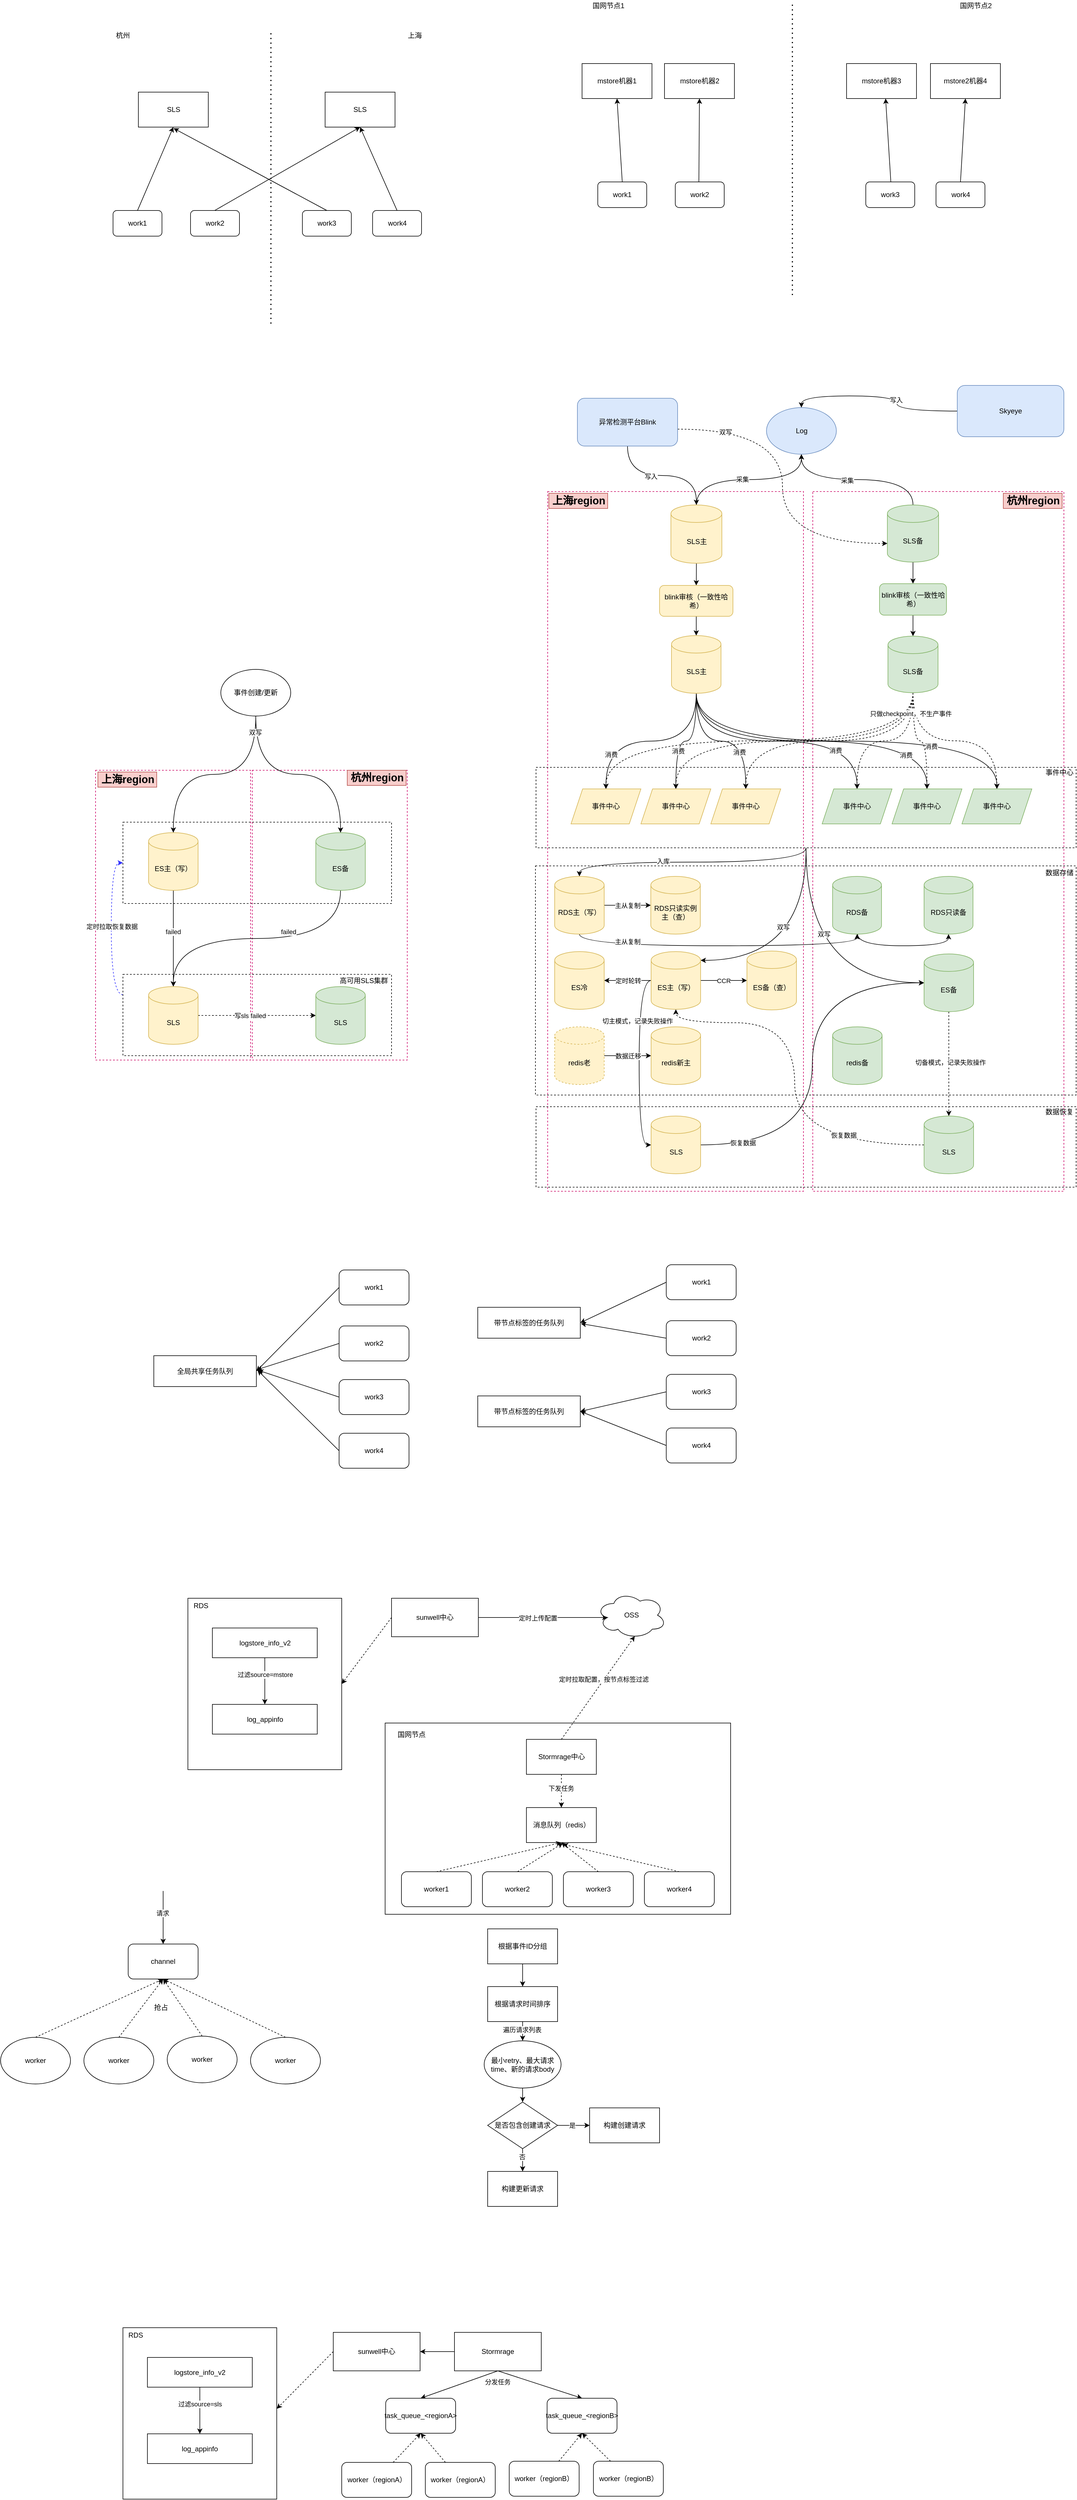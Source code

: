 <mxfile version="14.5.3" type="github">
  <diagram id="YGv4_1RwUOP4VzlCztjI" name="Page-1">
    <mxGraphModel dx="2066" dy="1131" grid="0" gridSize="10" guides="1" tooltips="1" connect="1" arrows="1" fold="1" page="1" pageScale="1" pageWidth="3300" pageHeight="4681" math="0" shadow="0">
      <root>
        <mxCell id="0" />
        <mxCell id="1" parent="0" />
        <mxCell id="f3OV4QADu6NvHDCRGtm4-72" value="" style="rounded=0;whiteSpace=wrap;html=1;" parent="1" vertex="1">
          <mxGeometry x="705" y="3070" width="593" height="328" as="geometry" />
        </mxCell>
        <mxCell id="AawuV2IwHnNIyW79Uif3-26" value="" style="rounded=0;whiteSpace=wrap;html=1;fillColor=none;dashed=1;" parent="1" vertex="1">
          <mxGeometry x="255" y="1525" width="461" height="139.5" as="geometry" />
        </mxCell>
        <mxCell id="AawuV2IwHnNIyW79Uif3-20" value="" style="rounded=0;whiteSpace=wrap;html=1;fillColor=none;dashed=1;strokeColor=#CC0066;" parent="1" vertex="1">
          <mxGeometry x="477" y="1436" width="266" height="497" as="geometry" />
        </mxCell>
        <mxCell id="AawuV2IwHnNIyW79Uif3-18" value="" style="rounded=0;whiteSpace=wrap;html=1;fillColor=none;dashed=1;strokeColor=#CC0066;" parent="1" vertex="1">
          <mxGeometry x="208" y="1436" width="266" height="497" as="geometry" />
        </mxCell>
        <mxCell id="uuZJCu9eJbXiHKsUHWhY-94" value="" style="rounded=0;whiteSpace=wrap;html=1;fillColor=none;dashed=1;strokeColor=#CC0066;" parent="1" vertex="1">
          <mxGeometry x="984" y="958" width="439" height="1200" as="geometry" />
        </mxCell>
        <mxCell id="uuZJCu9eJbXiHKsUHWhY-95" value="" style="rounded=0;whiteSpace=wrap;html=1;fillColor=none;dashed=1;" parent="1" vertex="1">
          <mxGeometry x="963" y="1600" width="928" height="393" as="geometry" />
        </mxCell>
        <mxCell id="5HOgn-vB6nHvYB-M6uXb-4" value="" style="rounded=0;whiteSpace=wrap;html=1;fillColor=none;dashed=1;" parent="1" vertex="1">
          <mxGeometry x="964" y="2013" width="927" height="138" as="geometry" />
        </mxCell>
        <mxCell id="uuZJCu9eJbXiHKsUHWhY-93" value="" style="rounded=0;whiteSpace=wrap;html=1;fillColor=none;dashed=1;strokeColor=#CC0066;" parent="1" vertex="1">
          <mxGeometry x="1439" y="958" width="431" height="1200" as="geometry" />
        </mxCell>
        <mxCell id="uuZJCu9eJbXiHKsUHWhY-96" style="edgeStyle=orthogonalEdgeStyle;curved=1;rounded=0;orthogonalLoop=1;jettySize=auto;html=1;exitX=0.5;exitY=0;exitDx=0;exitDy=0;exitPerimeter=0;entryX=0.5;entryY=1;entryDx=0;entryDy=0;" parent="1" source="uuZJCu9eJbXiHKsUHWhY-99" target="uuZJCu9eJbXiHKsUHWhY-110" edge="1">
          <mxGeometry relative="1" as="geometry" />
        </mxCell>
        <mxCell id="uuZJCu9eJbXiHKsUHWhY-97" value="采集" style="edgeLabel;html=1;align=center;verticalAlign=middle;resizable=0;points=[];" parent="uuZJCu9eJbXiHKsUHWhY-96" vertex="1" connectable="0">
          <mxGeometry x="-0.096" y="2" relative="1" as="geometry">
            <mxPoint x="1" y="1" as="offset" />
          </mxGeometry>
        </mxCell>
        <mxCell id="uuZJCu9eJbXiHKsUHWhY-98" style="edgeStyle=orthogonalEdgeStyle;curved=1;rounded=0;orthogonalLoop=1;jettySize=auto;html=1;entryX=0.5;entryY=0;entryDx=0;entryDy=0;" parent="1" source="uuZJCu9eJbXiHKsUHWhY-99" target="uuZJCu9eJbXiHKsUHWhY-112" edge="1">
          <mxGeometry relative="1" as="geometry" />
        </mxCell>
        <mxCell id="uuZJCu9eJbXiHKsUHWhY-99" value="SLS主" style="shape=cylinder3;whiteSpace=wrap;html=1;boundedLbl=1;backgroundOutline=1;size=15;fillColor=#fff2cc;strokeColor=#d6b656;" parent="1" vertex="1">
          <mxGeometry x="1195.5" y="981" width="87.5" height="100" as="geometry" />
        </mxCell>
        <mxCell id="uuZJCu9eJbXiHKsUHWhY-100" style="edgeStyle=orthogonalEdgeStyle;curved=1;rounded=0;orthogonalLoop=1;jettySize=auto;html=1;entryX=0.5;entryY=1;entryDx=0;entryDy=0;exitX=0.5;exitY=0;exitDx=0;exitDy=0;exitPerimeter=0;" parent="1" source="uuZJCu9eJbXiHKsUHWhY-103" target="uuZJCu9eJbXiHKsUHWhY-110" edge="1">
          <mxGeometry relative="1" as="geometry" />
        </mxCell>
        <mxCell id="uuZJCu9eJbXiHKsUHWhY-101" value="采集" style="edgeLabel;html=1;align=center;verticalAlign=middle;resizable=0;points=[];" parent="uuZJCu9eJbXiHKsUHWhY-100" vertex="1" connectable="0">
          <mxGeometry x="0.13" y="1" relative="1" as="geometry">
            <mxPoint x="1" as="offset" />
          </mxGeometry>
        </mxCell>
        <mxCell id="uuZJCu9eJbXiHKsUHWhY-102" style="edgeStyle=orthogonalEdgeStyle;curved=1;rounded=0;orthogonalLoop=1;jettySize=auto;html=1;entryX=0.5;entryY=0;entryDx=0;entryDy=0;" parent="1" source="uuZJCu9eJbXiHKsUHWhY-103" target="uuZJCu9eJbXiHKsUHWhY-114" edge="1">
          <mxGeometry relative="1" as="geometry" />
        </mxCell>
        <mxCell id="uuZJCu9eJbXiHKsUHWhY-103" value="SLS备" style="shape=cylinder3;whiteSpace=wrap;html=1;boundedLbl=1;backgroundOutline=1;size=15;fillColor=#d5e8d4;strokeColor=#82b366;" parent="1" vertex="1">
          <mxGeometry x="1567" y="981" width="88" height="98" as="geometry" />
        </mxCell>
        <mxCell id="uuZJCu9eJbXiHKsUHWhY-104" style="edgeStyle=orthogonalEdgeStyle;curved=1;rounded=0;orthogonalLoop=1;jettySize=auto;html=1;entryX=0.5;entryY=0;entryDx=0;entryDy=0;entryPerimeter=0;exitX=0.5;exitY=1;exitDx=0;exitDy=0;" parent="1" source="uuZJCu9eJbXiHKsUHWhY-106" target="uuZJCu9eJbXiHKsUHWhY-99" edge="1">
          <mxGeometry relative="1" as="geometry">
            <mxPoint x="1185" y="980" as="targetPoint" />
          </mxGeometry>
        </mxCell>
        <mxCell id="uuZJCu9eJbXiHKsUHWhY-105" value="写入" style="edgeLabel;html=1;align=center;verticalAlign=middle;resizable=0;points=[];" parent="uuZJCu9eJbXiHKsUHWhY-104" vertex="1" connectable="0">
          <mxGeometry x="-0.177" y="-1" relative="1" as="geometry">
            <mxPoint as="offset" />
          </mxGeometry>
        </mxCell>
        <mxCell id="5HOgn-vB6nHvYB-M6uXb-30" style="edgeStyle=orthogonalEdgeStyle;curved=1;rounded=0;orthogonalLoop=1;jettySize=auto;html=1;entryX=0;entryY=0;entryDx=0;entryDy=66;entryPerimeter=0;dashed=1;" parent="1" source="uuZJCu9eJbXiHKsUHWhY-106" target="uuZJCu9eJbXiHKsUHWhY-103" edge="1">
          <mxGeometry relative="1" as="geometry">
            <Array as="points">
              <mxPoint x="1387" y="851" />
              <mxPoint x="1387" y="1047" />
            </Array>
          </mxGeometry>
        </mxCell>
        <mxCell id="5HOgn-vB6nHvYB-M6uXb-31" value="双写" style="edgeLabel;html=1;align=center;verticalAlign=middle;resizable=0;points=[];" parent="5HOgn-vB6nHvYB-M6uXb-30" vertex="1" connectable="0">
          <mxGeometry x="-0.705" y="-5" relative="1" as="geometry">
            <mxPoint as="offset" />
          </mxGeometry>
        </mxCell>
        <mxCell id="uuZJCu9eJbXiHKsUHWhY-106" value="异常检测平台Blink" style="rounded=1;whiteSpace=wrap;html=1;fillColor=#dae8fc;strokeColor=#6c8ebf;" parent="1" vertex="1">
          <mxGeometry x="1035" y="798" width="172" height="82" as="geometry" />
        </mxCell>
        <mxCell id="uuZJCu9eJbXiHKsUHWhY-107" style="edgeStyle=orthogonalEdgeStyle;curved=1;rounded=0;orthogonalLoop=1;jettySize=auto;html=1;entryX=0.5;entryY=0;entryDx=0;entryDy=0;" parent="1" source="uuZJCu9eJbXiHKsUHWhY-109" target="uuZJCu9eJbXiHKsUHWhY-110" edge="1">
          <mxGeometry relative="1" as="geometry" />
        </mxCell>
        <mxCell id="uuZJCu9eJbXiHKsUHWhY-108" value="写入" style="edgeLabel;html=1;align=center;verticalAlign=middle;resizable=0;points=[];" parent="uuZJCu9eJbXiHKsUHWhY-107" vertex="1" connectable="0">
          <mxGeometry x="-0.216" y="2" relative="1" as="geometry">
            <mxPoint as="offset" />
          </mxGeometry>
        </mxCell>
        <mxCell id="uuZJCu9eJbXiHKsUHWhY-109" value="Skyeye" style="rounded=1;whiteSpace=wrap;html=1;fillColor=#dae8fc;strokeColor=#6c8ebf;" parent="1" vertex="1">
          <mxGeometry x="1687" y="776" width="183" height="88" as="geometry" />
        </mxCell>
        <mxCell id="uuZJCu9eJbXiHKsUHWhY-110" value="Log" style="ellipse;whiteSpace=wrap;html=1;fillColor=#dae8fc;strokeColor=#6c8ebf;" parent="1" vertex="1">
          <mxGeometry x="1359.5" y="814" width="120" height="80" as="geometry" />
        </mxCell>
        <mxCell id="uuZJCu9eJbXiHKsUHWhY-111" style="edgeStyle=orthogonalEdgeStyle;curved=1;rounded=0;orthogonalLoop=1;jettySize=auto;html=1;entryX=0.5;entryY=0;entryDx=0;entryDy=0;entryPerimeter=0;" parent="1" source="uuZJCu9eJbXiHKsUHWhY-112" target="uuZJCu9eJbXiHKsUHWhY-127" edge="1">
          <mxGeometry relative="1" as="geometry" />
        </mxCell>
        <mxCell id="uuZJCu9eJbXiHKsUHWhY-112" value="blink审核（一致性哈希）" style="rounded=1;whiteSpace=wrap;html=1;fillColor=#fff2cc;strokeColor=#d6b656;" parent="1" vertex="1">
          <mxGeometry x="1176" y="1119" width="126" height="53" as="geometry" />
        </mxCell>
        <mxCell id="uuZJCu9eJbXiHKsUHWhY-113" style="edgeStyle=orthogonalEdgeStyle;curved=1;rounded=0;orthogonalLoop=1;jettySize=auto;html=1;entryX=0.5;entryY=0;entryDx=0;entryDy=0;entryPerimeter=0;" parent="1" source="uuZJCu9eJbXiHKsUHWhY-114" target="uuZJCu9eJbXiHKsUHWhY-135" edge="1">
          <mxGeometry relative="1" as="geometry" />
        </mxCell>
        <mxCell id="uuZJCu9eJbXiHKsUHWhY-114" value="blink审核（一致性哈希）" style="rounded=1;whiteSpace=wrap;html=1;fillColor=#d5e8d4;strokeColor=#82b366;" parent="1" vertex="1">
          <mxGeometry x="1553.5" y="1116" width="115" height="54" as="geometry" />
        </mxCell>
        <mxCell id="uuZJCu9eJbXiHKsUHWhY-115" style="edgeStyle=orthogonalEdgeStyle;curved=1;rounded=0;orthogonalLoop=1;jettySize=auto;html=1;entryX=0.5;entryY=0;entryDx=0;entryDy=0;exitX=0.5;exitY=1;exitDx=0;exitDy=0;exitPerimeter=0;" parent="1" source="uuZJCu9eJbXiHKsUHWhY-127" target="uuZJCu9eJbXiHKsUHWhY-136" edge="1">
          <mxGeometry relative="1" as="geometry" />
        </mxCell>
        <mxCell id="uuZJCu9eJbXiHKsUHWhY-116" value="消费&amp;nbsp; &amp;nbsp; &amp;nbsp;&amp;nbsp;" style="edgeLabel;html=1;align=center;verticalAlign=middle;resizable=0;points=[];" parent="uuZJCu9eJbXiHKsUHWhY-115" vertex="1" connectable="0">
          <mxGeometry x="0.629" y="18" relative="1" as="geometry">
            <mxPoint as="offset" />
          </mxGeometry>
        </mxCell>
        <mxCell id="uuZJCu9eJbXiHKsUHWhY-117" style="edgeStyle=orthogonalEdgeStyle;curved=1;rounded=0;orthogonalLoop=1;jettySize=auto;html=1;" parent="1" source="uuZJCu9eJbXiHKsUHWhY-127" target="uuZJCu9eJbXiHKsUHWhY-137" edge="1">
          <mxGeometry relative="1" as="geometry" />
        </mxCell>
        <mxCell id="uuZJCu9eJbXiHKsUHWhY-118" value="消费" style="edgeLabel;html=1;align=center;verticalAlign=middle;resizable=0;points=[];" parent="uuZJCu9eJbXiHKsUHWhY-117" vertex="1" connectable="0">
          <mxGeometry x="0.348" y="4" relative="1" as="geometry">
            <mxPoint as="offset" />
          </mxGeometry>
        </mxCell>
        <mxCell id="uuZJCu9eJbXiHKsUHWhY-119" style="edgeStyle=orthogonalEdgeStyle;curved=1;rounded=0;orthogonalLoop=1;jettySize=auto;html=1;entryX=0.5;entryY=0;entryDx=0;entryDy=0;" parent="1" source="uuZJCu9eJbXiHKsUHWhY-127" target="uuZJCu9eJbXiHKsUHWhY-138" edge="1">
          <mxGeometry relative="1" as="geometry" />
        </mxCell>
        <mxCell id="uuZJCu9eJbXiHKsUHWhY-120" value="消费" style="edgeLabel;html=1;align=center;verticalAlign=middle;resizable=0;points=[];" parent="uuZJCu9eJbXiHKsUHWhY-119" vertex="1" connectable="0">
          <mxGeometry x="0.494" y="-11" relative="1" as="geometry">
            <mxPoint as="offset" />
          </mxGeometry>
        </mxCell>
        <mxCell id="uuZJCu9eJbXiHKsUHWhY-121" style="edgeStyle=orthogonalEdgeStyle;curved=1;rounded=0;orthogonalLoop=1;jettySize=auto;html=1;entryX=0.5;entryY=0;entryDx=0;entryDy=0;exitX=0.5;exitY=1;exitDx=0;exitDy=0;exitPerimeter=0;" parent="1" source="uuZJCu9eJbXiHKsUHWhY-127" target="uuZJCu9eJbXiHKsUHWhY-139" edge="1">
          <mxGeometry relative="1" as="geometry" />
        </mxCell>
        <mxCell id="uuZJCu9eJbXiHKsUHWhY-122" value="消费" style="edgeLabel;html=1;align=center;verticalAlign=middle;resizable=0;points=[];" parent="uuZJCu9eJbXiHKsUHWhY-121" vertex="1" connectable="0">
          <mxGeometry x="0.458" y="-16" relative="1" as="geometry">
            <mxPoint as="offset" />
          </mxGeometry>
        </mxCell>
        <mxCell id="uuZJCu9eJbXiHKsUHWhY-123" style="edgeStyle=orthogonalEdgeStyle;curved=1;rounded=0;orthogonalLoop=1;jettySize=auto;html=1;exitX=0.5;exitY=1;exitDx=0;exitDy=0;exitPerimeter=0;" parent="1" source="uuZJCu9eJbXiHKsUHWhY-127" target="uuZJCu9eJbXiHKsUHWhY-140" edge="1">
          <mxGeometry relative="1" as="geometry" />
        </mxCell>
        <mxCell id="uuZJCu9eJbXiHKsUHWhY-124" value="消费" style="edgeLabel;html=1;align=center;verticalAlign=middle;resizable=0;points=[];" parent="uuZJCu9eJbXiHKsUHWhY-123" vertex="1" connectable="0">
          <mxGeometry x="0.577" y="-24" relative="1" as="geometry">
            <mxPoint as="offset" />
          </mxGeometry>
        </mxCell>
        <mxCell id="uuZJCu9eJbXiHKsUHWhY-125" style="edgeStyle=orthogonalEdgeStyle;curved=1;rounded=0;orthogonalLoop=1;jettySize=auto;html=1;exitX=0.5;exitY=1;exitDx=0;exitDy=0;exitPerimeter=0;" parent="1" source="uuZJCu9eJbXiHKsUHWhY-127" target="uuZJCu9eJbXiHKsUHWhY-141" edge="1">
          <mxGeometry relative="1" as="geometry" />
        </mxCell>
        <mxCell id="uuZJCu9eJbXiHKsUHWhY-126" value="消费" style="edgeLabel;html=1;align=center;verticalAlign=middle;resizable=0;points=[];" parent="uuZJCu9eJbXiHKsUHWhY-125" vertex="1" connectable="0">
          <mxGeometry x="0.425" y="-9" relative="1" as="geometry">
            <mxPoint as="offset" />
          </mxGeometry>
        </mxCell>
        <mxCell id="uuZJCu9eJbXiHKsUHWhY-127" value="SLS主" style="shape=cylinder3;whiteSpace=wrap;html=1;boundedLbl=1;backgroundOutline=1;size=15;fillColor=#fff2cc;strokeColor=#d6b656;" parent="1" vertex="1">
          <mxGeometry x="1196.5" y="1205" width="85" height="99" as="geometry" />
        </mxCell>
        <mxCell id="uuZJCu9eJbXiHKsUHWhY-128" style="edgeStyle=orthogonalEdgeStyle;curved=1;rounded=0;orthogonalLoop=1;jettySize=auto;html=1;exitX=0.5;exitY=1;exitDx=0;exitDy=0;exitPerimeter=0;dashed=1;" parent="1" source="uuZJCu9eJbXiHKsUHWhY-135" target="uuZJCu9eJbXiHKsUHWhY-136" edge="1">
          <mxGeometry relative="1" as="geometry" />
        </mxCell>
        <mxCell id="uuZJCu9eJbXiHKsUHWhY-129" style="edgeStyle=orthogonalEdgeStyle;curved=1;rounded=0;orthogonalLoop=1;jettySize=auto;html=1;entryX=0.5;entryY=0;entryDx=0;entryDy=0;dashed=1;strokeWidth=1;exitX=0.5;exitY=1;exitDx=0;exitDy=0;exitPerimeter=0;" parent="1" source="uuZJCu9eJbXiHKsUHWhY-135" target="uuZJCu9eJbXiHKsUHWhY-137" edge="1">
          <mxGeometry relative="1" as="geometry" />
        </mxCell>
        <mxCell id="uuZJCu9eJbXiHKsUHWhY-130" style="edgeStyle=orthogonalEdgeStyle;curved=1;rounded=0;orthogonalLoop=1;jettySize=auto;html=1;entryX=0.5;entryY=0;entryDx=0;entryDy=0;dashed=1;strokeWidth=1;exitX=0.5;exitY=1;exitDx=0;exitDy=0;exitPerimeter=0;" parent="1" source="uuZJCu9eJbXiHKsUHWhY-135" target="uuZJCu9eJbXiHKsUHWhY-138" edge="1">
          <mxGeometry relative="1" as="geometry" />
        </mxCell>
        <mxCell id="uuZJCu9eJbXiHKsUHWhY-131" style="edgeStyle=orthogonalEdgeStyle;curved=1;rounded=0;orthogonalLoop=1;jettySize=auto;html=1;entryX=0.5;entryY=0;entryDx=0;entryDy=0;dashed=1;strokeWidth=1;" parent="1" source="uuZJCu9eJbXiHKsUHWhY-135" target="uuZJCu9eJbXiHKsUHWhY-139" edge="1">
          <mxGeometry relative="1" as="geometry" />
        </mxCell>
        <mxCell id="uuZJCu9eJbXiHKsUHWhY-132" style="edgeStyle=orthogonalEdgeStyle;curved=1;rounded=0;orthogonalLoop=1;jettySize=auto;html=1;entryX=0.5;entryY=0;entryDx=0;entryDy=0;dashed=1;strokeWidth=1;" parent="1" source="uuZJCu9eJbXiHKsUHWhY-135" target="uuZJCu9eJbXiHKsUHWhY-140" edge="1">
          <mxGeometry relative="1" as="geometry" />
        </mxCell>
        <mxCell id="uuZJCu9eJbXiHKsUHWhY-133" style="edgeStyle=orthogonalEdgeStyle;curved=1;rounded=0;orthogonalLoop=1;jettySize=auto;html=1;dashed=1;strokeWidth=1;exitX=0.5;exitY=1;exitDx=0;exitDy=0;exitPerimeter=0;" parent="1" source="uuZJCu9eJbXiHKsUHWhY-135" target="uuZJCu9eJbXiHKsUHWhY-141" edge="1">
          <mxGeometry relative="1" as="geometry" />
        </mxCell>
        <mxCell id="uuZJCu9eJbXiHKsUHWhY-134" value="只做checkpoint，不生产事件" style="edgeLabel;html=1;align=center;verticalAlign=middle;resizable=0;points=[];" parent="uuZJCu9eJbXiHKsUHWhY-133" vertex="1" connectable="0">
          <mxGeometry x="-0.77" y="5" relative="1" as="geometry">
            <mxPoint x="-9" as="offset" />
          </mxGeometry>
        </mxCell>
        <mxCell id="uuZJCu9eJbXiHKsUHWhY-135" value="SLS备" style="shape=cylinder3;whiteSpace=wrap;html=1;boundedLbl=1;backgroundOutline=1;size=15;fillColor=#d5e8d4;strokeColor=#82b366;" parent="1" vertex="1">
          <mxGeometry x="1568" y="1206" width="86" height="97" as="geometry" />
        </mxCell>
        <mxCell id="uuZJCu9eJbXiHKsUHWhY-136" value="事件中心" style="shape=parallelogram;perimeter=parallelogramPerimeter;whiteSpace=wrap;html=1;fixedSize=1;fillColor=#fff2cc;strokeColor=#d6b656;" parent="1" vertex="1">
          <mxGeometry x="1024" y="1468" width="120" height="60" as="geometry" />
        </mxCell>
        <mxCell id="uuZJCu9eJbXiHKsUHWhY-137" value="事件中心" style="shape=parallelogram;perimeter=parallelogramPerimeter;whiteSpace=wrap;html=1;fixedSize=1;fillColor=#fff2cc;strokeColor=#d6b656;" parent="1" vertex="1">
          <mxGeometry x="1144" y="1468" width="120" height="60" as="geometry" />
        </mxCell>
        <mxCell id="uuZJCu9eJbXiHKsUHWhY-138" value="事件中心" style="shape=parallelogram;perimeter=parallelogramPerimeter;whiteSpace=wrap;html=1;fixedSize=1;fillColor=#fff2cc;strokeColor=#d6b656;" parent="1" vertex="1">
          <mxGeometry x="1264" y="1468" width="120" height="60" as="geometry" />
        </mxCell>
        <mxCell id="uuZJCu9eJbXiHKsUHWhY-139" value="事件中心" style="shape=parallelogram;perimeter=parallelogramPerimeter;whiteSpace=wrap;html=1;fixedSize=1;fillColor=#d5e8d4;strokeColor=#82b366;" parent="1" vertex="1">
          <mxGeometry x="1455" y="1468" width="120" height="60" as="geometry" />
        </mxCell>
        <mxCell id="uuZJCu9eJbXiHKsUHWhY-140" value="事件中心" style="shape=parallelogram;perimeter=parallelogramPerimeter;whiteSpace=wrap;html=1;fixedSize=1;fillColor=#d5e8d4;strokeColor=#82b366;" parent="1" vertex="1">
          <mxGeometry x="1575" y="1468" width="120" height="60" as="geometry" />
        </mxCell>
        <mxCell id="uuZJCu9eJbXiHKsUHWhY-141" value="事件中心" style="shape=parallelogram;perimeter=parallelogramPerimeter;whiteSpace=wrap;html=1;fixedSize=1;fillColor=#d5e8d4;strokeColor=#82b366;" parent="1" vertex="1">
          <mxGeometry x="1695" y="1468" width="120" height="60" as="geometry" />
        </mxCell>
        <mxCell id="uuZJCu9eJbXiHKsUHWhY-142" value="主从复制" style="edgeStyle=orthogonalEdgeStyle;curved=1;rounded=0;orthogonalLoop=1;jettySize=auto;html=1;strokeWidth=1;" parent="1" source="uuZJCu9eJbXiHKsUHWhY-148" target="uuZJCu9eJbXiHKsUHWhY-151" edge="1">
          <mxGeometry relative="1" as="geometry" />
        </mxCell>
        <mxCell id="5HOgn-vB6nHvYB-M6uXb-21" style="edgeStyle=orthogonalEdgeStyle;curved=1;rounded=0;orthogonalLoop=1;jettySize=auto;html=1;entryX=0.5;entryY=1;entryDx=0;entryDy=0;entryPerimeter=0;" parent="1" target="uuZJCu9eJbXiHKsUHWhY-181" edge="1">
          <mxGeometry relative="1" as="geometry">
            <mxPoint x="1516" y="1717" as="sourcePoint" />
            <Array as="points">
              <mxPoint x="1516" y="1737" />
              <mxPoint x="1672" y="1737" />
            </Array>
          </mxGeometry>
        </mxCell>
        <mxCell id="uuZJCu9eJbXiHKsUHWhY-149" value="RDS备" style="shape=cylinder3;whiteSpace=wrap;html=1;boundedLbl=1;backgroundOutline=1;size=15;fillColor=#d5e8d4;strokeColor=#82b366;" parent="1" vertex="1">
          <mxGeometry x="1473" y="1618" width="84" height="99" as="geometry" />
        </mxCell>
        <mxCell id="uuZJCu9eJbXiHKsUHWhY-151" value="RDS只读实例主（查）" style="shape=cylinder3;whiteSpace=wrap;html=1;boundedLbl=1;backgroundOutline=1;size=15;fillColor=#fff2cc;strokeColor=#d6b656;" parent="1" vertex="1">
          <mxGeometry x="1161" y="1618" width="85" height="99" as="geometry" />
        </mxCell>
        <mxCell id="uuZJCu9eJbXiHKsUHWhY-156" style="edgeStyle=orthogonalEdgeStyle;curved=1;rounded=0;orthogonalLoop=1;jettySize=auto;html=1;strokeWidth=1;" parent="1" source="uuZJCu9eJbXiHKsUHWhY-158" target="uuZJCu9eJbXiHKsUHWhY-148" edge="1">
          <mxGeometry relative="1" as="geometry" />
        </mxCell>
        <mxCell id="uuZJCu9eJbXiHKsUHWhY-157" value="入库" style="edgeLabel;html=1;align=center;verticalAlign=middle;resizable=0;points=[];" parent="uuZJCu9eJbXiHKsUHWhY-156" vertex="1" connectable="0">
          <mxGeometry x="0.237" y="-2" relative="1" as="geometry">
            <mxPoint x="1" as="offset" />
          </mxGeometry>
        </mxCell>
        <mxCell id="5HOgn-vB6nHvYB-M6uXb-11" style="edgeStyle=orthogonalEdgeStyle;curved=1;rounded=0;orthogonalLoop=1;jettySize=auto;html=1;entryX=0;entryY=0.5;entryDx=0;entryDy=0;entryPerimeter=0;" parent="1" source="uuZJCu9eJbXiHKsUHWhY-158" target="uuZJCu9eJbXiHKsUHWhY-170" edge="1">
          <mxGeometry relative="1" as="geometry" />
        </mxCell>
        <mxCell id="5HOgn-vB6nHvYB-M6uXb-16" value="双写" style="edgeLabel;html=1;align=center;verticalAlign=middle;resizable=0;points=[];" parent="5HOgn-vB6nHvYB-M6uXb-11" vertex="1" connectable="0">
          <mxGeometry x="-0.317" y="30" relative="1" as="geometry">
            <mxPoint as="offset" />
          </mxGeometry>
        </mxCell>
        <mxCell id="5HOgn-vB6nHvYB-M6uXb-13" style="edgeStyle=orthogonalEdgeStyle;curved=1;rounded=0;orthogonalLoop=1;jettySize=auto;html=1;entryX=1;entryY=0;entryDx=0;entryDy=15;entryPerimeter=0;" parent="1" source="uuZJCu9eJbXiHKsUHWhY-158" target="uuZJCu9eJbXiHKsUHWhY-164" edge="1">
          <mxGeometry relative="1" as="geometry" />
        </mxCell>
        <mxCell id="5HOgn-vB6nHvYB-M6uXb-15" value="双写" style="edgeLabel;html=1;align=center;verticalAlign=middle;resizable=0;points=[];" parent="5HOgn-vB6nHvYB-M6uXb-13" vertex="1" connectable="0">
          <mxGeometry x="-0.704" y="-1" relative="1" as="geometry">
            <mxPoint x="-38.47" y="80.71" as="offset" />
          </mxGeometry>
        </mxCell>
        <mxCell id="uuZJCu9eJbXiHKsUHWhY-158" value="" style="rounded=0;whiteSpace=wrap;html=1;fillColor=none;dashed=1;" parent="1" vertex="1">
          <mxGeometry x="964" y="1431" width="927" height="138" as="geometry" />
        </mxCell>
        <mxCell id="uuZJCu9eJbXiHKsUHWhY-159" value="事件中心" style="text;html=1;align=center;verticalAlign=middle;resizable=0;points=[];autosize=1;" parent="1" vertex="1">
          <mxGeometry x="1833" y="1431" width="58" height="18" as="geometry" />
        </mxCell>
        <mxCell id="uuZJCu9eJbXiHKsUHWhY-161" style="edgeStyle=orthogonalEdgeStyle;curved=1;rounded=0;orthogonalLoop=1;jettySize=auto;html=1;entryX=0;entryY=0.5;entryDx=0;entryDy=0;entryPerimeter=0;strokeWidth=1;" parent="1" source="uuZJCu9eJbXiHKsUHWhY-164" target="uuZJCu9eJbXiHKsUHWhY-165" edge="1">
          <mxGeometry relative="1" as="geometry" />
        </mxCell>
        <mxCell id="uuZJCu9eJbXiHKsUHWhY-162" value="CCR" style="edgeLabel;html=1;align=center;verticalAlign=middle;resizable=0;points=[];" parent="uuZJCu9eJbXiHKsUHWhY-161" vertex="1" connectable="0">
          <mxGeometry x="-0.186" relative="1" as="geometry">
            <mxPoint x="6.56" as="offset" />
          </mxGeometry>
        </mxCell>
        <mxCell id="uuZJCu9eJbXiHKsUHWhY-163" style="edgeStyle=orthogonalEdgeStyle;curved=1;rounded=0;orthogonalLoop=1;jettySize=auto;html=1;strokeWidth=1;" parent="1" source="uuZJCu9eJbXiHKsUHWhY-164" target="uuZJCu9eJbXiHKsUHWhY-167" edge="1">
          <mxGeometry relative="1" as="geometry" />
        </mxCell>
        <mxCell id="5HOgn-vB6nHvYB-M6uXb-6" value="定时轮转" style="edgeLabel;html=1;align=center;verticalAlign=middle;resizable=0;points=[];" parent="uuZJCu9eJbXiHKsUHWhY-163" vertex="1" connectable="0">
          <mxGeometry x="-0.017" y="1" relative="1" as="geometry">
            <mxPoint y="-1" as="offset" />
          </mxGeometry>
        </mxCell>
        <mxCell id="5HOgn-vB6nHvYB-M6uXb-24" style="edgeStyle=orthogonalEdgeStyle;curved=1;rounded=0;orthogonalLoop=1;jettySize=auto;html=1;entryX=0;entryY=0.5;entryDx=0;entryDy=0;entryPerimeter=0;" parent="1" source="uuZJCu9eJbXiHKsUHWhY-164" target="5HOgn-vB6nHvYB-M6uXb-23" edge="1">
          <mxGeometry relative="1" as="geometry">
            <Array as="points">
              <mxPoint x="1141" y="1797" />
              <mxPoint x="1141" y="2079" />
            </Array>
          </mxGeometry>
        </mxCell>
        <mxCell id="5HOgn-vB6nHvYB-M6uXb-25" value="切主模式，记录失败操作" style="edgeLabel;html=1;align=center;verticalAlign=middle;resizable=0;points=[];" parent="5HOgn-vB6nHvYB-M6uXb-24" vertex="1" connectable="0">
          <mxGeometry x="-0.483" y="2" relative="1" as="geometry">
            <mxPoint x="-5" y="6" as="offset" />
          </mxGeometry>
        </mxCell>
        <mxCell id="uuZJCu9eJbXiHKsUHWhY-164" value="ES主（写）" style="shape=cylinder3;whiteSpace=wrap;html=1;boundedLbl=1;backgroundOutline=1;size=15;fillColor=#fff2cc;strokeColor=#d6b656;" parent="1" vertex="1">
          <mxGeometry x="1161.5" y="1747" width="85" height="99" as="geometry" />
        </mxCell>
        <mxCell id="uuZJCu9eJbXiHKsUHWhY-165" value="ES备（查）" style="shape=cylinder3;whiteSpace=wrap;html=1;boundedLbl=1;backgroundOutline=1;size=15;fillColor=#fff2cc;strokeColor=#d6b656;" parent="1" vertex="1">
          <mxGeometry x="1326" y="1746" width="85" height="101" as="geometry" />
        </mxCell>
        <mxCell id="uuZJCu9eJbXiHKsUHWhY-166" value="数据存储" style="text;html=1;align=center;verticalAlign=middle;resizable=0;points=[];autosize=1;" parent="1" vertex="1">
          <mxGeometry x="1833" y="1603" width="58" height="18" as="geometry" />
        </mxCell>
        <mxCell id="uuZJCu9eJbXiHKsUHWhY-167" value="ES冷" style="shape=cylinder3;whiteSpace=wrap;html=1;boundedLbl=1;backgroundOutline=1;size=15;fillColor=#fff2cc;strokeColor=#d6b656;" parent="1" vertex="1">
          <mxGeometry x="996" y="1747" width="85" height="99" as="geometry" />
        </mxCell>
        <mxCell id="uuZJCu9eJbXiHKsUHWhY-168" style="edgeStyle=orthogonalEdgeStyle;rounded=0;orthogonalLoop=1;jettySize=auto;html=1;curved=1;dashed=1;exitX=0.5;exitY=1;exitDx=0;exitDy=0;exitPerimeter=0;" parent="1" source="uuZJCu9eJbXiHKsUHWhY-170" target="uuZJCu9eJbXiHKsUHWhY-184" edge="1">
          <mxGeometry relative="1" as="geometry" />
        </mxCell>
        <mxCell id="uuZJCu9eJbXiHKsUHWhY-169" value="切备模式，记录失败操作" style="edgeLabel;html=1;align=center;verticalAlign=middle;resizable=0;points=[];" parent="uuZJCu9eJbXiHKsUHWhY-168" vertex="1" connectable="0">
          <mxGeometry x="-0.031" y="2" relative="1" as="geometry">
            <mxPoint as="offset" />
          </mxGeometry>
        </mxCell>
        <mxCell id="uuZJCu9eJbXiHKsUHWhY-170" value="ES备" style="shape=cylinder3;whiteSpace=wrap;html=1;boundedLbl=1;backgroundOutline=1;size=15;fillColor=#d5e8d4;strokeColor=#82b366;" parent="1" vertex="1">
          <mxGeometry x="1630" y="1751" width="85" height="99" as="geometry" />
        </mxCell>
        <mxCell id="uuZJCu9eJbXiHKsUHWhY-171" value="上海region" style="text;html=1;align=center;verticalAlign=middle;resizable=0;points=[];autosize=1;fillColor=#f8cecc;strokeColor=#b85450;fontStyle=1;fontSize=18;" parent="1" vertex="1">
          <mxGeometry x="986" y="961" width="101" height="26" as="geometry" />
        </mxCell>
        <mxCell id="uuZJCu9eJbXiHKsUHWhY-172" value="杭州region" style="text;html=1;align=center;verticalAlign=middle;resizable=0;points=[];autosize=1;fillColor=#f8cecc;strokeColor=#b85450;fontStyle=1;fontSize=18;" parent="1" vertex="1">
          <mxGeometry x="1766" y="961" width="101" height="26" as="geometry" />
        </mxCell>
        <mxCell id="5HOgn-vB6nHvYB-M6uXb-18" value="数据迁移" style="edgeStyle=orthogonalEdgeStyle;curved=1;rounded=0;orthogonalLoop=1;jettySize=auto;html=1;entryX=0;entryY=0.5;entryDx=0;entryDy=0;entryPerimeter=0;" parent="1" source="uuZJCu9eJbXiHKsUHWhY-173" target="uuZJCu9eJbXiHKsUHWhY-175" edge="1">
          <mxGeometry relative="1" as="geometry" />
        </mxCell>
        <mxCell id="uuZJCu9eJbXiHKsUHWhY-173" value="redis老" style="shape=cylinder3;whiteSpace=wrap;html=1;boundedLbl=1;backgroundOutline=1;size=15;fillColor=#fff2cc;strokeColor=#d6b656;dashed=1;" parent="1" vertex="1">
          <mxGeometry x="996" y="1876" width="85" height="99" as="geometry" />
        </mxCell>
        <mxCell id="uuZJCu9eJbXiHKsUHWhY-175" value="redis新主" style="shape=cylinder3;whiteSpace=wrap;html=1;boundedLbl=1;backgroundOutline=1;size=15;fillColor=#fff2cc;strokeColor=#d6b656;" parent="1" vertex="1">
          <mxGeometry x="1161.5" y="1876" width="85" height="99" as="geometry" />
        </mxCell>
        <mxCell id="uuZJCu9eJbXiHKsUHWhY-180" value="redis备" style="shape=cylinder3;whiteSpace=wrap;html=1;boundedLbl=1;backgroundOutline=1;size=15;fillColor=#d5e8d4;strokeColor=#82b366;" parent="1" vertex="1">
          <mxGeometry x="1473" y="1876" width="85" height="99" as="geometry" />
        </mxCell>
        <mxCell id="uuZJCu9eJbXiHKsUHWhY-181" value="RDS只读备" style="shape=cylinder3;whiteSpace=wrap;html=1;boundedLbl=1;backgroundOutline=1;size=15;fillColor=#d5e8d4;strokeColor=#82b366;" parent="1" vertex="1">
          <mxGeometry x="1630" y="1618" width="84" height="99" as="geometry" />
        </mxCell>
        <mxCell id="5HOgn-vB6nHvYB-M6uXb-7" style="edgeStyle=orthogonalEdgeStyle;curved=1;rounded=0;orthogonalLoop=1;jettySize=auto;html=1;entryX=0.5;entryY=1;entryDx=0;entryDy=0;entryPerimeter=0;dashed=1;" parent="1" source="uuZJCu9eJbXiHKsUHWhY-184" target="uuZJCu9eJbXiHKsUHWhY-164" edge="1">
          <mxGeometry relative="1" as="geometry">
            <Array as="points">
              <mxPoint x="1408" y="2079" />
              <mxPoint x="1408" y="1869" />
              <mxPoint x="1204" y="1869" />
            </Array>
          </mxGeometry>
        </mxCell>
        <mxCell id="5HOgn-vB6nHvYB-M6uXb-8" value="恢复数据" style="edgeLabel;html=1;align=center;verticalAlign=middle;resizable=0;points=[];" parent="5HOgn-vB6nHvYB-M6uXb-7" vertex="1" connectable="0">
          <mxGeometry x="-0.579" y="-17" relative="1" as="geometry">
            <mxPoint as="offset" />
          </mxGeometry>
        </mxCell>
        <mxCell id="uuZJCu9eJbXiHKsUHWhY-184" value="SLS" style="shape=cylinder3;whiteSpace=wrap;html=1;boundedLbl=1;backgroundOutline=1;size=15;fillColor=#d5e8d4;strokeColor=#82b366;" parent="1" vertex="1">
          <mxGeometry x="1630" y="2029" width="85" height="99" as="geometry" />
        </mxCell>
        <mxCell id="5HOgn-vB6nHvYB-M6uXb-5" value="数据恢复" style="text;html=1;align=center;verticalAlign=middle;resizable=0;points=[];autosize=1;" parent="1" vertex="1">
          <mxGeometry x="1833" y="2013" width="58" height="18" as="geometry" />
        </mxCell>
        <mxCell id="5HOgn-vB6nHvYB-M6uXb-19" style="edgeStyle=orthogonalEdgeStyle;curved=1;rounded=0;orthogonalLoop=1;jettySize=auto;html=1;entryX=0.5;entryY=1;entryDx=0;entryDy=0;entryPerimeter=0;" parent="1" source="uuZJCu9eJbXiHKsUHWhY-148" target="uuZJCu9eJbXiHKsUHWhY-149" edge="1">
          <mxGeometry relative="1" as="geometry">
            <Array as="points">
              <mxPoint x="1039" y="1737" />
              <mxPoint x="1515" y="1737" />
            </Array>
          </mxGeometry>
        </mxCell>
        <mxCell id="5HOgn-vB6nHvYB-M6uXb-20" value="主从复制" style="edgeLabel;html=1;align=center;verticalAlign=middle;resizable=0;points=[];" parent="5HOgn-vB6nHvYB-M6uXb-19" vertex="1" connectable="0">
          <mxGeometry x="-0.604" y="7" relative="1" as="geometry">
            <mxPoint as="offset" />
          </mxGeometry>
        </mxCell>
        <mxCell id="uuZJCu9eJbXiHKsUHWhY-148" value="RDS主（写）" style="shape=cylinder3;whiteSpace=wrap;html=1;boundedLbl=1;backgroundOutline=1;size=15;fillColor=#fff2cc;strokeColor=#d6b656;" parent="1" vertex="1">
          <mxGeometry x="996" y="1618" width="85" height="99" as="geometry" />
        </mxCell>
        <mxCell id="5HOgn-vB6nHvYB-M6uXb-26" style="edgeStyle=orthogonalEdgeStyle;curved=1;rounded=0;orthogonalLoop=1;jettySize=auto;html=1;entryX=0;entryY=0.5;entryDx=0;entryDy=0;entryPerimeter=0;" parent="1" source="5HOgn-vB6nHvYB-M6uXb-23" target="uuZJCu9eJbXiHKsUHWhY-170" edge="1">
          <mxGeometry relative="1" as="geometry" />
        </mxCell>
        <mxCell id="5HOgn-vB6nHvYB-M6uXb-27" value="恢复数据" style="edgeLabel;html=1;align=center;verticalAlign=middle;resizable=0;points=[];" parent="5HOgn-vB6nHvYB-M6uXb-26" vertex="1" connectable="0">
          <mxGeometry x="-0.783" y="4" relative="1" as="geometry">
            <mxPoint as="offset" />
          </mxGeometry>
        </mxCell>
        <mxCell id="5HOgn-vB6nHvYB-M6uXb-23" value="SLS" style="shape=cylinder3;whiteSpace=wrap;html=1;boundedLbl=1;backgroundOutline=1;size=15;fillColor=#fff2cc;strokeColor=#d6b656;" parent="1" vertex="1">
          <mxGeometry x="1161.5" y="2029" width="85" height="99" as="geometry" />
        </mxCell>
        <mxCell id="AawuV2IwHnNIyW79Uif3-5" style="edgeStyle=orthogonalEdgeStyle;rounded=0;orthogonalLoop=1;jettySize=auto;html=1;entryX=0.5;entryY=0;entryDx=0;entryDy=0;entryPerimeter=0;" parent="1" source="AawuV2IwHnNIyW79Uif3-1" target="AawuV2IwHnNIyW79Uif3-3" edge="1">
          <mxGeometry relative="1" as="geometry" />
        </mxCell>
        <mxCell id="AawuV2IwHnNIyW79Uif3-10" value="failed" style="edgeLabel;html=1;align=center;verticalAlign=middle;resizable=0;points=[];" parent="AawuV2IwHnNIyW79Uif3-5" vertex="1" connectable="0">
          <mxGeometry x="-0.145" y="-1" relative="1" as="geometry">
            <mxPoint as="offset" />
          </mxGeometry>
        </mxCell>
        <mxCell id="AawuV2IwHnNIyW79Uif3-1" value="ES主（写）" style="shape=cylinder3;whiteSpace=wrap;html=1;boundedLbl=1;backgroundOutline=1;size=15;fillColor=#fff2cc;strokeColor=#d6b656;" parent="1" vertex="1">
          <mxGeometry x="299" y="1543" width="85" height="99" as="geometry" />
        </mxCell>
        <mxCell id="AawuV2IwHnNIyW79Uif3-11" style="edgeStyle=orthogonalEdgeStyle;curved=1;rounded=0;orthogonalLoop=1;jettySize=auto;html=1;entryX=0.5;entryY=0;entryDx=0;entryDy=0;entryPerimeter=0;exitX=0.5;exitY=1;exitDx=0;exitDy=0;exitPerimeter=0;" parent="1" source="AawuV2IwHnNIyW79Uif3-2" target="AawuV2IwHnNIyW79Uif3-3" edge="1">
          <mxGeometry relative="1" as="geometry" />
        </mxCell>
        <mxCell id="AawuV2IwHnNIyW79Uif3-12" value="failed" style="edgeLabel;html=1;align=center;verticalAlign=middle;resizable=0;points=[];" parent="AawuV2IwHnNIyW79Uif3-11" vertex="1" connectable="0">
          <mxGeometry x="-0.235" y="-12" relative="1" as="geometry">
            <mxPoint x="1" as="offset" />
          </mxGeometry>
        </mxCell>
        <mxCell id="AawuV2IwHnNIyW79Uif3-2" value="ES备" style="shape=cylinder3;whiteSpace=wrap;html=1;boundedLbl=1;backgroundOutline=1;size=15;fillColor=#d5e8d4;strokeColor=#82b366;" parent="1" vertex="1">
          <mxGeometry x="586" y="1543" width="85" height="99" as="geometry" />
        </mxCell>
        <mxCell id="AawuV2IwHnNIyW79Uif3-13" style="edgeStyle=orthogonalEdgeStyle;curved=1;rounded=0;orthogonalLoop=1;jettySize=auto;html=1;entryX=0;entryY=0.5;entryDx=0;entryDy=0;entryPerimeter=0;dashed=1;" parent="1" source="AawuV2IwHnNIyW79Uif3-3" target="AawuV2IwHnNIyW79Uif3-4" edge="1">
          <mxGeometry relative="1" as="geometry" />
        </mxCell>
        <mxCell id="AawuV2IwHnNIyW79Uif3-14" value="写sls failed" style="edgeLabel;html=1;align=center;verticalAlign=middle;resizable=0;points=[];" parent="AawuV2IwHnNIyW79Uif3-13" vertex="1" connectable="0">
          <mxGeometry x="-0.406" y="4" relative="1" as="geometry">
            <mxPoint x="29" y="4" as="offset" />
          </mxGeometry>
        </mxCell>
        <mxCell id="AawuV2IwHnNIyW79Uif3-3" value="SLS" style="shape=cylinder3;whiteSpace=wrap;html=1;boundedLbl=1;backgroundOutline=1;size=15;fillColor=#fff2cc;strokeColor=#d6b656;" parent="1" vertex="1">
          <mxGeometry x="299" y="1807" width="85" height="99" as="geometry" />
        </mxCell>
        <mxCell id="AawuV2IwHnNIyW79Uif3-4" value="SLS" style="shape=cylinder3;whiteSpace=wrap;html=1;boundedLbl=1;backgroundOutline=1;size=15;fillColor=#d5e8d4;strokeColor=#82b366;" parent="1" vertex="1">
          <mxGeometry x="586" y="1807" width="85" height="99" as="geometry" />
        </mxCell>
        <mxCell id="AawuV2IwHnNIyW79Uif3-7" style="edgeStyle=orthogonalEdgeStyle;rounded=0;orthogonalLoop=1;jettySize=auto;html=1;entryX=0.5;entryY=0;entryDx=0;entryDy=0;entryPerimeter=0;curved=1;exitX=0.5;exitY=1;exitDx=0;exitDy=0;" parent="1" source="AawuV2IwHnNIyW79Uif3-6" target="AawuV2IwHnNIyW79Uif3-1" edge="1">
          <mxGeometry relative="1" as="geometry" />
        </mxCell>
        <mxCell id="AawuV2IwHnNIyW79Uif3-8" style="edgeStyle=orthogonalEdgeStyle;curved=1;rounded=0;orthogonalLoop=1;jettySize=auto;html=1;exitX=0.5;exitY=1;exitDx=0;exitDy=0;" parent="1" source="AawuV2IwHnNIyW79Uif3-6" target="AawuV2IwHnNIyW79Uif3-2" edge="1">
          <mxGeometry relative="1" as="geometry" />
        </mxCell>
        <mxCell id="AawuV2IwHnNIyW79Uif3-9" value="双写" style="edgeLabel;html=1;align=center;verticalAlign=middle;resizable=0;points=[];" parent="AawuV2IwHnNIyW79Uif3-8" vertex="1" connectable="0">
          <mxGeometry x="-0.84" y="-1" relative="1" as="geometry">
            <mxPoint as="offset" />
          </mxGeometry>
        </mxCell>
        <mxCell id="AawuV2IwHnNIyW79Uif3-6" value="事件创建/更新" style="ellipse;whiteSpace=wrap;html=1;" parent="1" vertex="1">
          <mxGeometry x="423" y="1263" width="120" height="80" as="geometry" />
        </mxCell>
        <mxCell id="AawuV2IwHnNIyW79Uif3-24" style="edgeStyle=orthogonalEdgeStyle;curved=1;rounded=0;orthogonalLoop=1;jettySize=auto;html=1;entryX=0;entryY=0.5;entryDx=0;entryDy=0;dashed=1;exitX=0;exitY=0.25;exitDx=0;exitDy=0;fillColor=#f8cecc;strokeColor=#3333FF;" parent="1" source="AawuV2IwHnNIyW79Uif3-15" target="AawuV2IwHnNIyW79Uif3-26" edge="1">
          <mxGeometry relative="1" as="geometry" />
        </mxCell>
        <mxCell id="AawuV2IwHnNIyW79Uif3-25" value="定时拉取恢复数据" style="edgeLabel;html=1;align=center;verticalAlign=middle;resizable=0;points=[];" parent="AawuV2IwHnNIyW79Uif3-24" vertex="1" connectable="0">
          <mxGeometry x="0.029" y="-1" relative="1" as="geometry">
            <mxPoint as="offset" />
          </mxGeometry>
        </mxCell>
        <mxCell id="AawuV2IwHnNIyW79Uif3-15" value="" style="rounded=0;whiteSpace=wrap;html=1;fillColor=none;dashed=1;" parent="1" vertex="1">
          <mxGeometry x="255" y="1786" width="461" height="139.5" as="geometry" />
        </mxCell>
        <mxCell id="AawuV2IwHnNIyW79Uif3-17" value="高可用SLS集群" style="text;html=1;align=center;verticalAlign=middle;resizable=0;points=[];autosize=1;" parent="1" vertex="1">
          <mxGeometry x="621" y="1787.5" width="93" height="18" as="geometry" />
        </mxCell>
        <mxCell id="AawuV2IwHnNIyW79Uif3-22" value="上海region" style="text;html=1;align=center;verticalAlign=middle;resizable=0;points=[];autosize=1;fillColor=#f8cecc;strokeColor=#b85450;fontStyle=1;fontSize=18;" parent="1" vertex="1">
          <mxGeometry x="212" y="1439" width="101" height="26" as="geometry" />
        </mxCell>
        <mxCell id="AawuV2IwHnNIyW79Uif3-23" value="杭州region" style="text;html=1;align=center;verticalAlign=middle;resizable=0;points=[];autosize=1;fillColor=#f8cecc;strokeColor=#b85450;fontStyle=1;fontSize=18;" parent="1" vertex="1">
          <mxGeometry x="640" y="1436" width="101" height="26" as="geometry" />
        </mxCell>
        <mxCell id="f3OV4QADu6NvHDCRGtm4-4" value="SLS" style="rounded=0;whiteSpace=wrap;html=1;" parent="1" vertex="1">
          <mxGeometry x="281.5" y="273" width="120" height="60" as="geometry" />
        </mxCell>
        <mxCell id="f3OV4QADu6NvHDCRGtm4-5" value="SLS" style="rounded=0;whiteSpace=wrap;html=1;" parent="1" vertex="1">
          <mxGeometry x="602" y="273" width="120" height="60" as="geometry" />
        </mxCell>
        <mxCell id="f3OV4QADu6NvHDCRGtm4-6" value="work1" style="rounded=1;whiteSpace=wrap;html=1;" parent="1" vertex="1">
          <mxGeometry x="238" y="476" width="84" height="44" as="geometry" />
        </mxCell>
        <mxCell id="f3OV4QADu6NvHDCRGtm4-7" value="work2" style="rounded=1;whiteSpace=wrap;html=1;" parent="1" vertex="1">
          <mxGeometry x="371" y="476" width="84" height="44" as="geometry" />
        </mxCell>
        <mxCell id="f3OV4QADu6NvHDCRGtm4-8" value="work3" style="rounded=1;whiteSpace=wrap;html=1;" parent="1" vertex="1">
          <mxGeometry x="563" y="476" width="84" height="44" as="geometry" />
        </mxCell>
        <mxCell id="f3OV4QADu6NvHDCRGtm4-9" value="work4" style="rounded=1;whiteSpace=wrap;html=1;" parent="1" vertex="1">
          <mxGeometry x="683.5" y="476" width="84" height="44" as="geometry" />
        </mxCell>
        <mxCell id="f3OV4QADu6NvHDCRGtm4-11" value="" style="endArrow=none;dashed=1;html=1;dashPattern=1 3;strokeWidth=2;" parent="1" edge="1">
          <mxGeometry width="50" height="50" relative="1" as="geometry">
            <mxPoint x="509" y="670" as="sourcePoint" />
            <mxPoint x="509" y="168" as="targetPoint" />
          </mxGeometry>
        </mxCell>
        <mxCell id="f3OV4QADu6NvHDCRGtm4-12" value="杭州" style="text;html=1;strokeColor=none;fillColor=none;align=center;verticalAlign=middle;whiteSpace=wrap;rounded=0;" parent="1" vertex="1">
          <mxGeometry x="235" y="166" width="40" height="20" as="geometry" />
        </mxCell>
        <mxCell id="f3OV4QADu6NvHDCRGtm4-14" value="上海" style="text;html=1;strokeColor=none;fillColor=none;align=center;verticalAlign=middle;whiteSpace=wrap;rounded=0;" parent="1" vertex="1">
          <mxGeometry x="736" y="166" width="40" height="20" as="geometry" />
        </mxCell>
        <mxCell id="f3OV4QADu6NvHDCRGtm4-15" value="" style="endArrow=classic;html=1;exitX=0.5;exitY=0;exitDx=0;exitDy=0;entryX=0.5;entryY=1;entryDx=0;entryDy=0;" parent="1" source="f3OV4QADu6NvHDCRGtm4-6" target="f3OV4QADu6NvHDCRGtm4-4" edge="1">
          <mxGeometry width="50" height="50" relative="1" as="geometry">
            <mxPoint x="1017" y="536" as="sourcePoint" />
            <mxPoint x="1067" y="486" as="targetPoint" />
          </mxGeometry>
        </mxCell>
        <mxCell id="f3OV4QADu6NvHDCRGtm4-16" value="" style="endArrow=classic;html=1;exitX=0.5;exitY=0;exitDx=0;exitDy=0;entryX=0.5;entryY=1;entryDx=0;entryDy=0;" parent="1" target="f3OV4QADu6NvHDCRGtm4-5" edge="1">
          <mxGeometry width="50" height="50" relative="1" as="geometry">
            <mxPoint x="412.5" y="476" as="sourcePoint" />
            <mxPoint x="474" y="333" as="targetPoint" />
          </mxGeometry>
        </mxCell>
        <mxCell id="f3OV4QADu6NvHDCRGtm4-17" value="" style="endArrow=classic;html=1;exitX=0.5;exitY=0;exitDx=0;exitDy=0;" parent="1" source="f3OV4QADu6NvHDCRGtm4-8" edge="1">
          <mxGeometry width="50" height="50" relative="1" as="geometry">
            <mxPoint x="300" y="496" as="sourcePoint" />
            <mxPoint x="342" y="335" as="targetPoint" />
          </mxGeometry>
        </mxCell>
        <mxCell id="f3OV4QADu6NvHDCRGtm4-18" value="" style="endArrow=classic;html=1;exitX=0.5;exitY=0;exitDx=0;exitDy=0;entryX=0.5;entryY=1;entryDx=0;entryDy=0;" parent="1" source="f3OV4QADu6NvHDCRGtm4-9" target="f3OV4QADu6NvHDCRGtm4-5" edge="1">
          <mxGeometry width="50" height="50" relative="1" as="geometry">
            <mxPoint x="310" y="506" as="sourcePoint" />
            <mxPoint x="371.5" y="363" as="targetPoint" />
          </mxGeometry>
        </mxCell>
        <mxCell id="f3OV4QADu6NvHDCRGtm4-20" value="mstore机器2" style="rounded=0;whiteSpace=wrap;html=1;" parent="1" vertex="1">
          <mxGeometry x="1184.5" y="224" width="120" height="60" as="geometry" />
        </mxCell>
        <mxCell id="f3OV4QADu6NvHDCRGtm4-21" value="mstore机器3" style="rounded=0;whiteSpace=wrap;html=1;" parent="1" vertex="1">
          <mxGeometry x="1497" y="224" width="120" height="60" as="geometry" />
        </mxCell>
        <mxCell id="f3OV4QADu6NvHDCRGtm4-22" value="work1" style="rounded=1;whiteSpace=wrap;html=1;" parent="1" vertex="1">
          <mxGeometry x="1070" y="427" width="84" height="44" as="geometry" />
        </mxCell>
        <mxCell id="f3OV4QADu6NvHDCRGtm4-23" value="work2" style="rounded=1;whiteSpace=wrap;html=1;" parent="1" vertex="1">
          <mxGeometry x="1203" y="427" width="84" height="44" as="geometry" />
        </mxCell>
        <mxCell id="f3OV4QADu6NvHDCRGtm4-24" value="work3" style="rounded=1;whiteSpace=wrap;html=1;" parent="1" vertex="1">
          <mxGeometry x="1530" y="427" width="84" height="44" as="geometry" />
        </mxCell>
        <mxCell id="f3OV4QADu6NvHDCRGtm4-25" value="work4" style="rounded=1;whiteSpace=wrap;html=1;" parent="1" vertex="1">
          <mxGeometry x="1650.5" y="427" width="84" height="44" as="geometry" />
        </mxCell>
        <mxCell id="f3OV4QADu6NvHDCRGtm4-26" value="" style="endArrow=none;dashed=1;html=1;dashPattern=1 3;strokeWidth=2;" parent="1" edge="1">
          <mxGeometry width="50" height="50" relative="1" as="geometry">
            <mxPoint x="1404" y="621" as="sourcePoint" />
            <mxPoint x="1404" y="119" as="targetPoint" />
          </mxGeometry>
        </mxCell>
        <mxCell id="f3OV4QADu6NvHDCRGtm4-27" value="国网节点1" style="text;html=1;strokeColor=none;fillColor=none;align=center;verticalAlign=middle;whiteSpace=wrap;rounded=0;" parent="1" vertex="1">
          <mxGeometry x="1058" y="115" width="61" height="20" as="geometry" />
        </mxCell>
        <mxCell id="f3OV4QADu6NvHDCRGtm4-28" value="国网节点2" style="text;html=1;strokeColor=none;fillColor=none;align=center;verticalAlign=middle;whiteSpace=wrap;rounded=0;" parent="1" vertex="1">
          <mxGeometry x="1687" y="115" width="64" height="20" as="geometry" />
        </mxCell>
        <mxCell id="f3OV4QADu6NvHDCRGtm4-29" value="" style="endArrow=classic;html=1;exitX=0.5;exitY=0;exitDx=0;exitDy=0;entryX=0.5;entryY=1;entryDx=0;entryDy=0;" parent="1" source="f3OV4QADu6NvHDCRGtm4-22" target="f3OV4QADu6NvHDCRGtm4-33" edge="1">
          <mxGeometry width="50" height="50" relative="1" as="geometry">
            <mxPoint x="1920" y="487" as="sourcePoint" />
            <mxPoint x="1970" y="437" as="targetPoint" />
          </mxGeometry>
        </mxCell>
        <mxCell id="f3OV4QADu6NvHDCRGtm4-32" value="" style="endArrow=classic;html=1;exitX=0.5;exitY=0;exitDx=0;exitDy=0;entryX=0.5;entryY=1;entryDx=0;entryDy=0;" parent="1" source="f3OV4QADu6NvHDCRGtm4-25" target="f3OV4QADu6NvHDCRGtm4-34" edge="1">
          <mxGeometry width="50" height="50" relative="1" as="geometry">
            <mxPoint x="1205" y="457" as="sourcePoint" />
            <mxPoint x="1266.5" y="314" as="targetPoint" />
          </mxGeometry>
        </mxCell>
        <mxCell id="f3OV4QADu6NvHDCRGtm4-33" value="mstore机器1" style="rounded=0;whiteSpace=wrap;html=1;" parent="1" vertex="1">
          <mxGeometry x="1043" y="224" width="120" height="60" as="geometry" />
        </mxCell>
        <mxCell id="f3OV4QADu6NvHDCRGtm4-34" value="mstore2机器4" style="rounded=0;whiteSpace=wrap;html=1;" parent="1" vertex="1">
          <mxGeometry x="1641" y="224" width="120" height="60" as="geometry" />
        </mxCell>
        <mxCell id="f3OV4QADu6NvHDCRGtm4-35" value="" style="endArrow=classic;html=1;exitX=0.5;exitY=0;exitDx=0;exitDy=0;entryX=0.5;entryY=1;entryDx=0;entryDy=0;" parent="1" target="f3OV4QADu6NvHDCRGtm4-20" edge="1">
          <mxGeometry width="50" height="50" relative="1" as="geometry">
            <mxPoint x="1243.5" y="427" as="sourcePoint" />
            <mxPoint x="1234.5" y="284" as="targetPoint" />
          </mxGeometry>
        </mxCell>
        <mxCell id="f3OV4QADu6NvHDCRGtm4-36" value="" style="endArrow=classic;html=1;exitX=0.5;exitY=0;exitDx=0;exitDy=0;entryX=0.5;entryY=1;entryDx=0;entryDy=0;" parent="1" edge="1">
          <mxGeometry width="50" height="50" relative="1" as="geometry">
            <mxPoint x="1573" y="427" as="sourcePoint" />
            <mxPoint x="1564" y="284" as="targetPoint" />
          </mxGeometry>
        </mxCell>
        <mxCell id="f3OV4QADu6NvHDCRGtm4-37" value="全局共享任务队列" style="rounded=0;whiteSpace=wrap;html=1;" parent="1" vertex="1">
          <mxGeometry x="308" y="2440" width="176" height="53" as="geometry" />
        </mxCell>
        <mxCell id="f3OV4QADu6NvHDCRGtm4-38" value="work1" style="rounded=1;whiteSpace=wrap;html=1;" parent="1" vertex="1">
          <mxGeometry x="626" y="2293" width="120" height="60" as="geometry" />
        </mxCell>
        <mxCell id="f3OV4QADu6NvHDCRGtm4-39" value="&lt;span&gt;work2&lt;/span&gt;" style="rounded=1;whiteSpace=wrap;html=1;" parent="1" vertex="1">
          <mxGeometry x="626" y="2389" width="120" height="60" as="geometry" />
        </mxCell>
        <mxCell id="f3OV4QADu6NvHDCRGtm4-40" value="&lt;span&gt;work3&lt;/span&gt;" style="rounded=1;whiteSpace=wrap;html=1;" parent="1" vertex="1">
          <mxGeometry x="626" y="2481" width="120" height="60" as="geometry" />
        </mxCell>
        <mxCell id="f3OV4QADu6NvHDCRGtm4-41" value="&lt;span&gt;work4&lt;/span&gt;" style="rounded=1;whiteSpace=wrap;html=1;" parent="1" vertex="1">
          <mxGeometry x="626" y="2573" width="120" height="60" as="geometry" />
        </mxCell>
        <mxCell id="f3OV4QADu6NvHDCRGtm4-42" value="" style="endArrow=classic;html=1;entryX=1;entryY=0.5;entryDx=0;entryDy=0;exitX=0;exitY=0.5;exitDx=0;exitDy=0;" parent="1" source="f3OV4QADu6NvHDCRGtm4-38" target="f3OV4QADu6NvHDCRGtm4-37" edge="1">
          <mxGeometry width="50" height="50" relative="1" as="geometry">
            <mxPoint x="1017" y="2507" as="sourcePoint" />
            <mxPoint x="1067" y="2457" as="targetPoint" />
          </mxGeometry>
        </mxCell>
        <mxCell id="f3OV4QADu6NvHDCRGtm4-43" value="" style="endArrow=classic;html=1;exitX=0;exitY=0.5;exitDx=0;exitDy=0;" parent="1" source="f3OV4QADu6NvHDCRGtm4-39" edge="1">
          <mxGeometry width="50" height="50" relative="1" as="geometry">
            <mxPoint x="636" y="2333" as="sourcePoint" />
            <mxPoint x="485" y="2464" as="targetPoint" />
          </mxGeometry>
        </mxCell>
        <mxCell id="f3OV4QADu6NvHDCRGtm4-44" value="" style="endArrow=classic;html=1;exitX=0;exitY=0.5;exitDx=0;exitDy=0;" parent="1" source="f3OV4QADu6NvHDCRGtm4-40" edge="1">
          <mxGeometry width="50" height="50" relative="1" as="geometry">
            <mxPoint x="646" y="2343" as="sourcePoint" />
            <mxPoint x="487" y="2465" as="targetPoint" />
          </mxGeometry>
        </mxCell>
        <mxCell id="f3OV4QADu6NvHDCRGtm4-45" value="" style="endArrow=classic;html=1;exitX=0;exitY=0.5;exitDx=0;exitDy=0;" parent="1" source="f3OV4QADu6NvHDCRGtm4-41" edge="1">
          <mxGeometry width="50" height="50" relative="1" as="geometry">
            <mxPoint x="656" y="2353" as="sourcePoint" />
            <mxPoint x="486" y="2465" as="targetPoint" />
          </mxGeometry>
        </mxCell>
        <mxCell id="f3OV4QADu6NvHDCRGtm4-46" value="带节点标签的任务队列" style="rounded=0;whiteSpace=wrap;html=1;" parent="1" vertex="1">
          <mxGeometry x="864" y="2357" width="176" height="53" as="geometry" />
        </mxCell>
        <mxCell id="f3OV4QADu6NvHDCRGtm4-47" value="work1" style="rounded=1;whiteSpace=wrap;html=1;" parent="1" vertex="1">
          <mxGeometry x="1187.5" y="2284" width="120" height="60" as="geometry" />
        </mxCell>
        <mxCell id="f3OV4QADu6NvHDCRGtm4-48" value="&lt;span&gt;work2&lt;/span&gt;" style="rounded=1;whiteSpace=wrap;html=1;" parent="1" vertex="1">
          <mxGeometry x="1187.5" y="2380" width="120" height="60" as="geometry" />
        </mxCell>
        <mxCell id="f3OV4QADu6NvHDCRGtm4-49" value="&lt;span&gt;work3&lt;/span&gt;" style="rounded=1;whiteSpace=wrap;html=1;" parent="1" vertex="1">
          <mxGeometry x="1187.5" y="2472" width="120" height="60" as="geometry" />
        </mxCell>
        <mxCell id="f3OV4QADu6NvHDCRGtm4-50" value="&lt;span&gt;work4&lt;/span&gt;" style="rounded=1;whiteSpace=wrap;html=1;" parent="1" vertex="1">
          <mxGeometry x="1187.5" y="2564" width="120" height="60" as="geometry" />
        </mxCell>
        <mxCell id="f3OV4QADu6NvHDCRGtm4-51" value="" style="endArrow=classic;html=1;entryX=1;entryY=0.5;entryDx=0;entryDy=0;exitX=0;exitY=0.5;exitDx=0;exitDy=0;" parent="1" source="f3OV4QADu6NvHDCRGtm4-47" target="f3OV4QADu6NvHDCRGtm4-46" edge="1">
          <mxGeometry width="50" height="50" relative="1" as="geometry">
            <mxPoint x="1578.5" y="2498" as="sourcePoint" />
            <mxPoint x="1628.5" y="2448" as="targetPoint" />
          </mxGeometry>
        </mxCell>
        <mxCell id="f3OV4QADu6NvHDCRGtm4-52" value="" style="endArrow=classic;html=1;exitX=0;exitY=0.5;exitDx=0;exitDy=0;" parent="1" source="f3OV4QADu6NvHDCRGtm4-48" edge="1">
          <mxGeometry width="50" height="50" relative="1" as="geometry">
            <mxPoint x="1197.5" y="2324" as="sourcePoint" />
            <mxPoint x="1041" y="2385" as="targetPoint" />
          </mxGeometry>
        </mxCell>
        <mxCell id="f3OV4QADu6NvHDCRGtm4-53" value="" style="endArrow=classic;html=1;exitX=0;exitY=0.5;exitDx=0;exitDy=0;entryX=1;entryY=0.5;entryDx=0;entryDy=0;" parent="1" source="f3OV4QADu6NvHDCRGtm4-49" target="f3OV4QADu6NvHDCRGtm4-55" edge="1">
          <mxGeometry width="50" height="50" relative="1" as="geometry">
            <mxPoint x="1207.5" y="2334" as="sourcePoint" />
            <mxPoint x="1048.5" y="2456" as="targetPoint" />
          </mxGeometry>
        </mxCell>
        <mxCell id="f3OV4QADu6NvHDCRGtm4-54" value="" style="endArrow=classic;html=1;exitX=0;exitY=0.5;exitDx=0;exitDy=0;entryX=1;entryY=0.5;entryDx=0;entryDy=0;" parent="1" source="f3OV4QADu6NvHDCRGtm4-50" target="f3OV4QADu6NvHDCRGtm4-55" edge="1">
          <mxGeometry width="50" height="50" relative="1" as="geometry">
            <mxPoint x="1217.5" y="2344" as="sourcePoint" />
            <mxPoint x="1048" y="2537" as="targetPoint" />
          </mxGeometry>
        </mxCell>
        <mxCell id="f3OV4QADu6NvHDCRGtm4-55" value="带节点标签的任务队列" style="rounded=0;whiteSpace=wrap;html=1;" parent="1" vertex="1">
          <mxGeometry x="864" y="2509" width="176" height="53" as="geometry" />
        </mxCell>
        <mxCell id="f3OV4QADu6NvHDCRGtm4-58" style="edgeStyle=orthogonalEdgeStyle;rounded=0;orthogonalLoop=1;jettySize=auto;html=1;entryX=0.16;entryY=0.55;entryDx=0;entryDy=0;entryPerimeter=0;" parent="1" source="f3OV4QADu6NvHDCRGtm4-56" target="f3OV4QADu6NvHDCRGtm4-57" edge="1">
          <mxGeometry relative="1" as="geometry" />
        </mxCell>
        <mxCell id="f3OV4QADu6NvHDCRGtm4-59" value="定时上传配置" style="edgeLabel;html=1;align=center;verticalAlign=middle;resizable=0;points=[];" parent="f3OV4QADu6NvHDCRGtm4-58" vertex="1" connectable="0">
          <mxGeometry x="-0.08" y="-1" relative="1" as="geometry">
            <mxPoint as="offset" />
          </mxGeometry>
        </mxCell>
        <mxCell id="f3OV4QADu6NvHDCRGtm4-56" value="sunwell中心" style="rounded=0;whiteSpace=wrap;html=1;" parent="1" vertex="1">
          <mxGeometry x="716" y="2856" width="149" height="66" as="geometry" />
        </mxCell>
        <mxCell id="f3OV4QADu6NvHDCRGtm4-57" value="OSS" style="ellipse;shape=cloud;whiteSpace=wrap;html=1;" parent="1" vertex="1">
          <mxGeometry x="1067.5" y="2845" width="120" height="80" as="geometry" />
        </mxCell>
        <mxCell id="f3OV4QADu6NvHDCRGtm4-63" value="国网节点" style="text;html=1;strokeColor=none;fillColor=none;align=center;verticalAlign=middle;whiteSpace=wrap;rounded=0;dashed=1;dashPattern=1 2;" parent="1" vertex="1">
          <mxGeometry x="722" y="3082" width="57" height="16" as="geometry" />
        </mxCell>
        <mxCell id="f3OV4QADu6NvHDCRGtm4-64" value="消息队列（redis）" style="rounded=0;whiteSpace=wrap;html=1;" parent="1" vertex="1">
          <mxGeometry x="947.5" y="3215" width="120" height="60" as="geometry" />
        </mxCell>
        <mxCell id="f3OV4QADu6NvHDCRGtm4-66" value="Stormrage中心" style="rounded=0;whiteSpace=wrap;html=1;" parent="1" vertex="1">
          <mxGeometry x="947.5" y="3098" width="120" height="60" as="geometry" />
        </mxCell>
        <mxCell id="f3OV4QADu6NvHDCRGtm4-67" value="worker1" style="rounded=1;whiteSpace=wrap;html=1;" parent="1" vertex="1">
          <mxGeometry x="733" y="3325" width="120" height="60" as="geometry" />
        </mxCell>
        <mxCell id="f3OV4QADu6NvHDCRGtm4-68" style="edgeStyle=orthogonalEdgeStyle;rounded=0;orthogonalLoop=1;jettySize=auto;html=1;exitX=0.5;exitY=1;exitDx=0;exitDy=0;" parent="1" edge="1">
          <mxGeometry relative="1" as="geometry">
            <mxPoint x="947.5" y="3442" as="sourcePoint" />
            <mxPoint x="947.5" y="3442" as="targetPoint" />
          </mxGeometry>
        </mxCell>
        <mxCell id="f3OV4QADu6NvHDCRGtm4-69" value="worker3" style="rounded=1;whiteSpace=wrap;html=1;" parent="1" vertex="1">
          <mxGeometry x="1011" y="3325" width="120" height="60" as="geometry" />
        </mxCell>
        <mxCell id="f3OV4QADu6NvHDCRGtm4-71" value="worker2" style="rounded=1;whiteSpace=wrap;html=1;" parent="1" vertex="1">
          <mxGeometry x="872" y="3325" width="120" height="60" as="geometry" />
        </mxCell>
        <mxCell id="f3OV4QADu6NvHDCRGtm4-73" value="worker4" style="rounded=1;whiteSpace=wrap;html=1;" parent="1" vertex="1">
          <mxGeometry x="1150" y="3325" width="120" height="60" as="geometry" />
        </mxCell>
        <mxCell id="f3OV4QADu6NvHDCRGtm4-74" value="" style="endArrow=classic;html=1;exitX=0.5;exitY=0;exitDx=0;exitDy=0;entryX=0.55;entryY=0.95;entryDx=0;entryDy=0;entryPerimeter=0;dashed=1;" parent="1" source="f3OV4QADu6NvHDCRGtm4-66" target="f3OV4QADu6NvHDCRGtm4-57" edge="1">
          <mxGeometry width="50" height="50" relative="1" as="geometry">
            <mxPoint x="919" y="3051" as="sourcePoint" />
            <mxPoint x="969" y="3001" as="targetPoint" />
          </mxGeometry>
        </mxCell>
        <mxCell id="f3OV4QADu6NvHDCRGtm4-75" value="定时拉取配置，按节点标签过滤" style="edgeLabel;html=1;align=center;verticalAlign=middle;resizable=0;points=[];" parent="f3OV4QADu6NvHDCRGtm4-74" vertex="1" connectable="0">
          <mxGeometry x="0.16" y="1" relative="1" as="geometry">
            <mxPoint as="offset" />
          </mxGeometry>
        </mxCell>
        <mxCell id="f3OV4QADu6NvHDCRGtm4-76" value="" style="endArrow=classic;html=1;dashed=1;entryX=0.5;entryY=0;entryDx=0;entryDy=0;exitX=0.5;exitY=1;exitDx=0;exitDy=0;" parent="1" source="f3OV4QADu6NvHDCRGtm4-66" target="f3OV4QADu6NvHDCRGtm4-64" edge="1">
          <mxGeometry width="50" height="50" relative="1" as="geometry">
            <mxPoint x="478" y="3141" as="sourcePoint" />
            <mxPoint x="503" y="3168" as="targetPoint" />
          </mxGeometry>
        </mxCell>
        <mxCell id="f3OV4QADu6NvHDCRGtm4-77" value="下发任务" style="edgeLabel;html=1;align=center;verticalAlign=middle;resizable=0;points=[];" parent="f3OV4QADu6NvHDCRGtm4-76" vertex="1" connectable="0">
          <mxGeometry x="-0.16" y="-1" relative="1" as="geometry">
            <mxPoint as="offset" />
          </mxGeometry>
        </mxCell>
        <mxCell id="f3OV4QADu6NvHDCRGtm4-78" value="" style="endArrow=classic;html=1;dashed=1;exitX=0.5;exitY=0;exitDx=0;exitDy=0;entryX=0.5;entryY=1;entryDx=0;entryDy=0;" parent="1" source="f3OV4QADu6NvHDCRGtm4-67" target="f3OV4QADu6NvHDCRGtm4-64" edge="1">
          <mxGeometry width="50" height="50" relative="1" as="geometry">
            <mxPoint x="781" y="3315" as="sourcePoint" />
            <mxPoint x="831" y="3265" as="targetPoint" />
          </mxGeometry>
        </mxCell>
        <mxCell id="f3OV4QADu6NvHDCRGtm4-79" value="" style="endArrow=classic;html=1;dashed=1;exitX=0.5;exitY=0;exitDx=0;exitDy=0;" parent="1" source="f3OV4QADu6NvHDCRGtm4-71" edge="1">
          <mxGeometry width="50" height="50" relative="1" as="geometry">
            <mxPoint x="803" y="3335" as="sourcePoint" />
            <mxPoint x="1010" y="3276" as="targetPoint" />
          </mxGeometry>
        </mxCell>
        <mxCell id="f3OV4QADu6NvHDCRGtm4-80" value="" style="endArrow=classic;html=1;dashed=1;exitX=0.5;exitY=0;exitDx=0;exitDy=0;entryX=0.5;entryY=1;entryDx=0;entryDy=0;" parent="1" source="f3OV4QADu6NvHDCRGtm4-69" target="f3OV4QADu6NvHDCRGtm4-64" edge="1">
          <mxGeometry width="50" height="50" relative="1" as="geometry">
            <mxPoint x="813" y="3345" as="sourcePoint" />
            <mxPoint x="1027.5" y="3295" as="targetPoint" />
          </mxGeometry>
        </mxCell>
        <mxCell id="f3OV4QADu6NvHDCRGtm4-81" value="" style="endArrow=classic;html=1;dashed=1;exitX=0.5;exitY=0;exitDx=0;exitDy=0;" parent="1" source="f3OV4QADu6NvHDCRGtm4-73" edge="1">
          <mxGeometry width="50" height="50" relative="1" as="geometry">
            <mxPoint x="823" y="3355" as="sourcePoint" />
            <mxPoint x="1010" y="3278" as="targetPoint" />
          </mxGeometry>
        </mxCell>
        <mxCell id="_OPRQPHAzTW5mGjHHdm9-1" value="channel" style="rounded=1;whiteSpace=wrap;html=1;" parent="1" vertex="1">
          <mxGeometry x="264" y="3449" width="120" height="60" as="geometry" />
        </mxCell>
        <mxCell id="_OPRQPHAzTW5mGjHHdm9-2" value="" style="endArrow=classic;html=1;entryX=0.5;entryY=0;entryDx=0;entryDy=0;" parent="1" target="_OPRQPHAzTW5mGjHHdm9-1" edge="1">
          <mxGeometry width="50" height="50" relative="1" as="geometry">
            <mxPoint x="324" y="3358" as="sourcePoint" />
            <mxPoint x="358" y="3354" as="targetPoint" />
          </mxGeometry>
        </mxCell>
        <mxCell id="_OPRQPHAzTW5mGjHHdm9-3" value="请求" style="edgeLabel;html=1;align=center;verticalAlign=middle;resizable=0;points=[];" parent="_OPRQPHAzTW5mGjHHdm9-2" vertex="1" connectable="0">
          <mxGeometry x="-0.165" y="-1" relative="1" as="geometry">
            <mxPoint as="offset" />
          </mxGeometry>
        </mxCell>
        <mxCell id="_OPRQPHAzTW5mGjHHdm9-4" value="worker" style="ellipse;whiteSpace=wrap;html=1;" parent="1" vertex="1">
          <mxGeometry x="45" y="3609" width="120" height="80" as="geometry" />
        </mxCell>
        <mxCell id="_OPRQPHAzTW5mGjHHdm9-5" value="&lt;span&gt;worker&lt;/span&gt;" style="ellipse;whiteSpace=wrap;html=1;" parent="1" vertex="1">
          <mxGeometry x="188" y="3609" width="120" height="80" as="geometry" />
        </mxCell>
        <mxCell id="_OPRQPHAzTW5mGjHHdm9-6" value="&lt;span&gt;worker&lt;/span&gt;" style="ellipse;whiteSpace=wrap;html=1;" parent="1" vertex="1">
          <mxGeometry x="331" y="3607" width="120" height="80" as="geometry" />
        </mxCell>
        <mxCell id="_OPRQPHAzTW5mGjHHdm9-7" value="&lt;span&gt;worker&lt;/span&gt;" style="ellipse;whiteSpace=wrap;html=1;" parent="1" vertex="1">
          <mxGeometry x="474" y="3609" width="120" height="80" as="geometry" />
        </mxCell>
        <mxCell id="_OPRQPHAzTW5mGjHHdm9-8" value="" style="endArrow=classic;html=1;exitX=0.5;exitY=0;exitDx=0;exitDy=0;entryX=0.5;entryY=1;entryDx=0;entryDy=0;dashed=1;" parent="1" source="_OPRQPHAzTW5mGjHHdm9-4" target="_OPRQPHAzTW5mGjHHdm9-1" edge="1">
          <mxGeometry width="50" height="50" relative="1" as="geometry">
            <mxPoint x="457" y="3563" as="sourcePoint" />
            <mxPoint x="507" y="3513" as="targetPoint" />
          </mxGeometry>
        </mxCell>
        <mxCell id="_OPRQPHAzTW5mGjHHdm9-10" value="" style="endArrow=classic;html=1;exitX=0.5;exitY=0;exitDx=0;exitDy=0;entryX=0.5;entryY=1;entryDx=0;entryDy=0;dashed=1;" parent="1" source="_OPRQPHAzTW5mGjHHdm9-5" target="_OPRQPHAzTW5mGjHHdm9-1" edge="1">
          <mxGeometry width="50" height="50" relative="1" as="geometry">
            <mxPoint x="115" y="3619" as="sourcePoint" />
            <mxPoint x="334" y="3519" as="targetPoint" />
          </mxGeometry>
        </mxCell>
        <mxCell id="_OPRQPHAzTW5mGjHHdm9-11" value="" style="endArrow=classic;html=1;exitX=0.5;exitY=0;exitDx=0;exitDy=0;entryX=0.5;entryY=1;entryDx=0;entryDy=0;dashed=1;" parent="1" source="_OPRQPHAzTW5mGjHHdm9-6" target="_OPRQPHAzTW5mGjHHdm9-1" edge="1">
          <mxGeometry width="50" height="50" relative="1" as="geometry">
            <mxPoint x="125" y="3629" as="sourcePoint" />
            <mxPoint x="344" y="3529" as="targetPoint" />
          </mxGeometry>
        </mxCell>
        <mxCell id="_OPRQPHAzTW5mGjHHdm9-12" value="" style="endArrow=classic;html=1;exitX=0.5;exitY=0;exitDx=0;exitDy=0;entryX=0.5;entryY=1;entryDx=0;entryDy=0;dashed=1;" parent="1" source="_OPRQPHAzTW5mGjHHdm9-7" target="_OPRQPHAzTW5mGjHHdm9-1" edge="1">
          <mxGeometry width="50" height="50" relative="1" as="geometry">
            <mxPoint x="135" y="3639" as="sourcePoint" />
            <mxPoint x="354" y="3539" as="targetPoint" />
          </mxGeometry>
        </mxCell>
        <mxCell id="_OPRQPHAzTW5mGjHHdm9-13" value="抢占" style="text;html=1;align=center;verticalAlign=middle;resizable=0;points=[];autosize=1;" parent="1" vertex="1">
          <mxGeometry x="303" y="3549" width="34" height="18" as="geometry" />
        </mxCell>
        <mxCell id="tHsL67Hmbo_R3qq9Oi4T-5" value="" style="edgeStyle=orthogonalEdgeStyle;rounded=0;orthogonalLoop=1;jettySize=auto;html=1;" parent="1" source="tHsL67Hmbo_R3qq9Oi4T-1" target="tHsL67Hmbo_R3qq9Oi4T-4" edge="1">
          <mxGeometry relative="1" as="geometry" />
        </mxCell>
        <mxCell id="tHsL67Hmbo_R3qq9Oi4T-1" value="根据事件ID分组" style="rounded=0;whiteSpace=wrap;html=1;" parent="1" vertex="1">
          <mxGeometry x="881" y="3423" width="120" height="60" as="geometry" />
        </mxCell>
        <mxCell id="tHsL67Hmbo_R3qq9Oi4T-11" value="" style="edgeStyle=orthogonalEdgeStyle;rounded=0;orthogonalLoop=1;jettySize=auto;html=1;entryX=0.5;entryY=0;entryDx=0;entryDy=0;" parent="1" source="tHsL67Hmbo_R3qq9Oi4T-4" target="tHsL67Hmbo_R3qq9Oi4T-15" edge="1">
          <mxGeometry relative="1" as="geometry">
            <mxPoint x="941" y="3621" as="targetPoint" />
          </mxGeometry>
        </mxCell>
        <mxCell id="tHsL67Hmbo_R3qq9Oi4T-26" value="遍历请求列表" style="edgeLabel;html=1;align=center;verticalAlign=middle;resizable=0;points=[];" parent="tHsL67Hmbo_R3qq9Oi4T-11" vertex="1" connectable="0">
          <mxGeometry x="0.192" y="-1" relative="1" as="geometry">
            <mxPoint as="offset" />
          </mxGeometry>
        </mxCell>
        <mxCell id="tHsL67Hmbo_R3qq9Oi4T-4" value="根据请求时间排序" style="whiteSpace=wrap;html=1;rounded=0;" parent="1" vertex="1">
          <mxGeometry x="881" y="3522" width="120" height="60" as="geometry" />
        </mxCell>
        <mxCell id="tHsL67Hmbo_R3qq9Oi4T-24" style="edgeStyle=orthogonalEdgeStyle;rounded=0;orthogonalLoop=1;jettySize=auto;html=1;exitX=0.5;exitY=1;exitDx=0;exitDy=0;entryX=0.5;entryY=0;entryDx=0;entryDy=0;" parent="1" source="tHsL67Hmbo_R3qq9Oi4T-15" target="tHsL67Hmbo_R3qq9Oi4T-18" edge="1">
          <mxGeometry relative="1" as="geometry" />
        </mxCell>
        <mxCell id="tHsL67Hmbo_R3qq9Oi4T-15" value="最小retry、最大请求time、新的请求body" style="ellipse;whiteSpace=wrap;html=1;" parent="1" vertex="1">
          <mxGeometry x="875" y="3615" width="132" height="81" as="geometry" />
        </mxCell>
        <mxCell id="tHsL67Hmbo_R3qq9Oi4T-20" value="" style="edgeStyle=orthogonalEdgeStyle;rounded=0;orthogonalLoop=1;jettySize=auto;html=1;" parent="1" source="tHsL67Hmbo_R3qq9Oi4T-18" target="tHsL67Hmbo_R3qq9Oi4T-19" edge="1">
          <mxGeometry relative="1" as="geometry" />
        </mxCell>
        <mxCell id="tHsL67Hmbo_R3qq9Oi4T-21" value="是" style="edgeLabel;html=1;align=center;verticalAlign=middle;resizable=0;points=[];" parent="tHsL67Hmbo_R3qq9Oi4T-20" vertex="1" connectable="0">
          <mxGeometry x="-0.382" y="-1" relative="1" as="geometry">
            <mxPoint x="8" y="-1" as="offset" />
          </mxGeometry>
        </mxCell>
        <mxCell id="tHsL67Hmbo_R3qq9Oi4T-23" value="" style="edgeStyle=orthogonalEdgeStyle;rounded=0;orthogonalLoop=1;jettySize=auto;html=1;" parent="1" source="tHsL67Hmbo_R3qq9Oi4T-18" target="tHsL67Hmbo_R3qq9Oi4T-22" edge="1">
          <mxGeometry relative="1" as="geometry" />
        </mxCell>
        <mxCell id="tHsL67Hmbo_R3qq9Oi4T-25" value="&amp;nbsp; 否" style="edgeLabel;html=1;align=center;verticalAlign=middle;resizable=0;points=[];" parent="tHsL67Hmbo_R3qq9Oi4T-23" vertex="1" connectable="0">
          <mxGeometry x="-0.317" y="-4" relative="1" as="geometry">
            <mxPoint as="offset" />
          </mxGeometry>
        </mxCell>
        <mxCell id="tHsL67Hmbo_R3qq9Oi4T-18" value="是否包含创建请求" style="rhombus;whiteSpace=wrap;html=1;" parent="1" vertex="1">
          <mxGeometry x="881" y="3720" width="120" height="80" as="geometry" />
        </mxCell>
        <mxCell id="tHsL67Hmbo_R3qq9Oi4T-19" value="构建创建请求" style="whiteSpace=wrap;html=1;" parent="1" vertex="1">
          <mxGeometry x="1056" y="3730" width="120" height="60" as="geometry" />
        </mxCell>
        <mxCell id="tHsL67Hmbo_R3qq9Oi4T-22" value="构建更新请求" style="whiteSpace=wrap;html=1;" parent="1" vertex="1">
          <mxGeometry x="881" y="3839" width="120" height="60" as="geometry" />
        </mxCell>
        <mxCell id="65aKbKEILZsv11dcI6PM-1" value="" style="rounded=0;whiteSpace=wrap;html=1;" vertex="1" parent="1">
          <mxGeometry x="255" y="4107" width="264" height="294" as="geometry" />
        </mxCell>
        <mxCell id="65aKbKEILZsv11dcI6PM-6" value="" style="edgeStyle=orthogonalEdgeStyle;rounded=0;orthogonalLoop=1;jettySize=auto;html=1;" edge="1" parent="1" source="65aKbKEILZsv11dcI6PM-2" target="65aKbKEILZsv11dcI6PM-5">
          <mxGeometry relative="1" as="geometry" />
        </mxCell>
        <mxCell id="65aKbKEILZsv11dcI6PM-7" value="过滤source=sls" style="edgeLabel;html=1;align=center;verticalAlign=middle;resizable=0;points=[];" vertex="1" connectable="0" parent="65aKbKEILZsv11dcI6PM-6">
          <mxGeometry x="-0.275" relative="1" as="geometry">
            <mxPoint as="offset" />
          </mxGeometry>
        </mxCell>
        <mxCell id="65aKbKEILZsv11dcI6PM-2" value="logstore_info_v2" style="rounded=0;whiteSpace=wrap;html=1;" vertex="1" parent="1">
          <mxGeometry x="297" y="4158" width="180" height="51" as="geometry" />
        </mxCell>
        <mxCell id="65aKbKEILZsv11dcI6PM-4" value="RDS" style="text;html=1;strokeColor=none;fillColor=none;align=center;verticalAlign=middle;whiteSpace=wrap;rounded=0;" vertex="1" parent="1">
          <mxGeometry x="257" y="4110" width="40" height="20" as="geometry" />
        </mxCell>
        <mxCell id="65aKbKEILZsv11dcI6PM-5" value="log_appinfo" style="rounded=0;whiteSpace=wrap;html=1;" vertex="1" parent="1">
          <mxGeometry x="297" y="4289" width="180" height="51" as="geometry" />
        </mxCell>
        <mxCell id="65aKbKEILZsv11dcI6PM-8" value="sunwell中心" style="rounded=0;whiteSpace=wrap;html=1;" vertex="1" parent="1">
          <mxGeometry x="616" y="4115" width="149" height="66" as="geometry" />
        </mxCell>
        <mxCell id="65aKbKEILZsv11dcI6PM-10" value="" style="endArrow=classic;html=1;exitX=0;exitY=0.5;exitDx=0;exitDy=0;entryX=1;entryY=0.473;entryDx=0;entryDy=0;entryPerimeter=0;dashed=1;" edge="1" parent="1" source="65aKbKEILZsv11dcI6PM-8" target="65aKbKEILZsv11dcI6PM-1">
          <mxGeometry width="50" height="50" relative="1" as="geometry">
            <mxPoint x="633" y="3826" as="sourcePoint" />
            <mxPoint x="759" y="3649" as="targetPoint" />
          </mxGeometry>
        </mxCell>
        <mxCell id="65aKbKEILZsv11dcI6PM-14" style="edgeStyle=orthogonalEdgeStyle;rounded=0;orthogonalLoop=1;jettySize=auto;html=1;entryX=1;entryY=0.5;entryDx=0;entryDy=0;" edge="1" parent="1" source="65aKbKEILZsv11dcI6PM-13" target="65aKbKEILZsv11dcI6PM-8">
          <mxGeometry relative="1" as="geometry" />
        </mxCell>
        <mxCell id="65aKbKEILZsv11dcI6PM-22" style="rounded=0;orthogonalLoop=1;jettySize=auto;html=1;entryX=0.5;entryY=0;entryDx=0;entryDy=0;exitX=0.5;exitY=1;exitDx=0;exitDy=0;" edge="1" parent="1" source="65aKbKEILZsv11dcI6PM-13" target="65aKbKEILZsv11dcI6PM-15">
          <mxGeometry relative="1" as="geometry" />
        </mxCell>
        <mxCell id="65aKbKEILZsv11dcI6PM-24" value="分发任务" style="edgeLabel;html=1;align=center;verticalAlign=middle;resizable=0;points=[];" vertex="1" connectable="0" parent="65aKbKEILZsv11dcI6PM-22">
          <mxGeometry x="-0.624" y="1" relative="1" as="geometry">
            <mxPoint x="24.17" y="9.37" as="offset" />
          </mxGeometry>
        </mxCell>
        <mxCell id="65aKbKEILZsv11dcI6PM-23" style="edgeStyle=none;rounded=0;orthogonalLoop=1;jettySize=auto;html=1;entryX=0.5;entryY=0;entryDx=0;entryDy=0;exitX=0.5;exitY=1;exitDx=0;exitDy=0;" edge="1" parent="1" source="65aKbKEILZsv11dcI6PM-13" target="65aKbKEILZsv11dcI6PM-16">
          <mxGeometry relative="1" as="geometry" />
        </mxCell>
        <mxCell id="65aKbKEILZsv11dcI6PM-13" value="Stormrage" style="rounded=0;whiteSpace=wrap;html=1;" vertex="1" parent="1">
          <mxGeometry x="824" y="4115" width="149" height="66" as="geometry" />
        </mxCell>
        <mxCell id="65aKbKEILZsv11dcI6PM-15" value="task_queue_&amp;lt;regionA&amp;gt;" style="rounded=1;whiteSpace=wrap;html=1;" vertex="1" parent="1">
          <mxGeometry x="706" y="4228" width="120" height="60" as="geometry" />
        </mxCell>
        <mxCell id="65aKbKEILZsv11dcI6PM-16" value="&lt;span&gt;task_queue_&amp;lt;regionB&amp;gt;&lt;/span&gt;" style="rounded=1;whiteSpace=wrap;html=1;" vertex="1" parent="1">
          <mxGeometry x="983" y="4228" width="120" height="60" as="geometry" />
        </mxCell>
        <mxCell id="65aKbKEILZsv11dcI6PM-26" style="edgeStyle=none;rounded=0;orthogonalLoop=1;jettySize=auto;html=1;entryX=0.5;entryY=1;entryDx=0;entryDy=0;dashed=1;" edge="1" parent="1" source="65aKbKEILZsv11dcI6PM-17" target="65aKbKEILZsv11dcI6PM-15">
          <mxGeometry relative="1" as="geometry" />
        </mxCell>
        <mxCell id="65aKbKEILZsv11dcI6PM-17" value="worker（regionA）" style="rounded=1;whiteSpace=wrap;html=1;" vertex="1" parent="1">
          <mxGeometry x="774" y="4338" width="120" height="60" as="geometry" />
        </mxCell>
        <mxCell id="65aKbKEILZsv11dcI6PM-28" style="edgeStyle=none;rounded=0;orthogonalLoop=1;jettySize=auto;html=1;entryX=0.5;entryY=1;entryDx=0;entryDy=0;dashed=1;" edge="1" parent="1" source="65aKbKEILZsv11dcI6PM-18" target="65aKbKEILZsv11dcI6PM-16">
          <mxGeometry relative="1" as="geometry" />
        </mxCell>
        <mxCell id="65aKbKEILZsv11dcI6PM-18" value="worker（regionB）" style="rounded=1;whiteSpace=wrap;html=1;" vertex="1" parent="1">
          <mxGeometry x="918" y="4336" width="120" height="60" as="geometry" />
        </mxCell>
        <mxCell id="65aKbKEILZsv11dcI6PM-25" style="edgeStyle=none;rounded=0;orthogonalLoop=1;jettySize=auto;html=1;entryX=0.5;entryY=1;entryDx=0;entryDy=0;dashed=1;" edge="1" parent="1" source="65aKbKEILZsv11dcI6PM-19" target="65aKbKEILZsv11dcI6PM-15">
          <mxGeometry relative="1" as="geometry" />
        </mxCell>
        <mxCell id="65aKbKEILZsv11dcI6PM-19" value="worker（regionA）" style="rounded=1;whiteSpace=wrap;html=1;" vertex="1" parent="1">
          <mxGeometry x="630.5" y="4338" width="120" height="60" as="geometry" />
        </mxCell>
        <mxCell id="65aKbKEILZsv11dcI6PM-29" style="edgeStyle=none;rounded=0;orthogonalLoop=1;jettySize=auto;html=1;entryX=0.5;entryY=1;entryDx=0;entryDy=0;dashed=1;" edge="1" parent="1" source="65aKbKEILZsv11dcI6PM-20" target="65aKbKEILZsv11dcI6PM-16">
          <mxGeometry relative="1" as="geometry" />
        </mxCell>
        <mxCell id="65aKbKEILZsv11dcI6PM-20" value="worker（regionB）" style="rounded=1;whiteSpace=wrap;html=1;" vertex="1" parent="1">
          <mxGeometry x="1062.5" y="4336" width="120" height="60" as="geometry" />
        </mxCell>
        <mxCell id="65aKbKEILZsv11dcI6PM-31" value="" style="rounded=0;whiteSpace=wrap;html=1;" vertex="1" parent="1">
          <mxGeometry x="366.5" y="2856" width="264" height="294" as="geometry" />
        </mxCell>
        <mxCell id="65aKbKEILZsv11dcI6PM-32" value="" style="edgeStyle=orthogonalEdgeStyle;rounded=0;orthogonalLoop=1;jettySize=auto;html=1;" edge="1" parent="1" source="65aKbKEILZsv11dcI6PM-34" target="65aKbKEILZsv11dcI6PM-36">
          <mxGeometry relative="1" as="geometry" />
        </mxCell>
        <mxCell id="65aKbKEILZsv11dcI6PM-33" value="过滤source=mstore" style="edgeLabel;html=1;align=center;verticalAlign=middle;resizable=0;points=[];" vertex="1" connectable="0" parent="65aKbKEILZsv11dcI6PM-32">
          <mxGeometry x="-0.275" relative="1" as="geometry">
            <mxPoint as="offset" />
          </mxGeometry>
        </mxCell>
        <mxCell id="65aKbKEILZsv11dcI6PM-34" value="logstore_info_v2" style="rounded=0;whiteSpace=wrap;html=1;" vertex="1" parent="1">
          <mxGeometry x="408.5" y="2907" width="180" height="51" as="geometry" />
        </mxCell>
        <mxCell id="65aKbKEILZsv11dcI6PM-35" value="RDS" style="text;html=1;strokeColor=none;fillColor=none;align=center;verticalAlign=middle;whiteSpace=wrap;rounded=0;" vertex="1" parent="1">
          <mxGeometry x="368.5" y="2859" width="40" height="20" as="geometry" />
        </mxCell>
        <mxCell id="65aKbKEILZsv11dcI6PM-36" value="log_appinfo" style="rounded=0;whiteSpace=wrap;html=1;" vertex="1" parent="1">
          <mxGeometry x="408.5" y="3038" width="180" height="51" as="geometry" />
        </mxCell>
        <mxCell id="65aKbKEILZsv11dcI6PM-37" value="" style="endArrow=classic;html=1;exitX=0;exitY=0.5;exitDx=0;exitDy=0;entryX=1;entryY=0.5;entryDx=0;entryDy=0;dashed=1;" edge="1" parent="1" source="f3OV4QADu6NvHDCRGtm4-56" target="65aKbKEILZsv11dcI6PM-31">
          <mxGeometry width="50" height="50" relative="1" as="geometry">
            <mxPoint x="734.5" y="2964" as="sourcePoint" />
            <mxPoint x="637.5" y="3062.062" as="targetPoint" />
          </mxGeometry>
        </mxCell>
      </root>
    </mxGraphModel>
  </diagram>
</mxfile>
